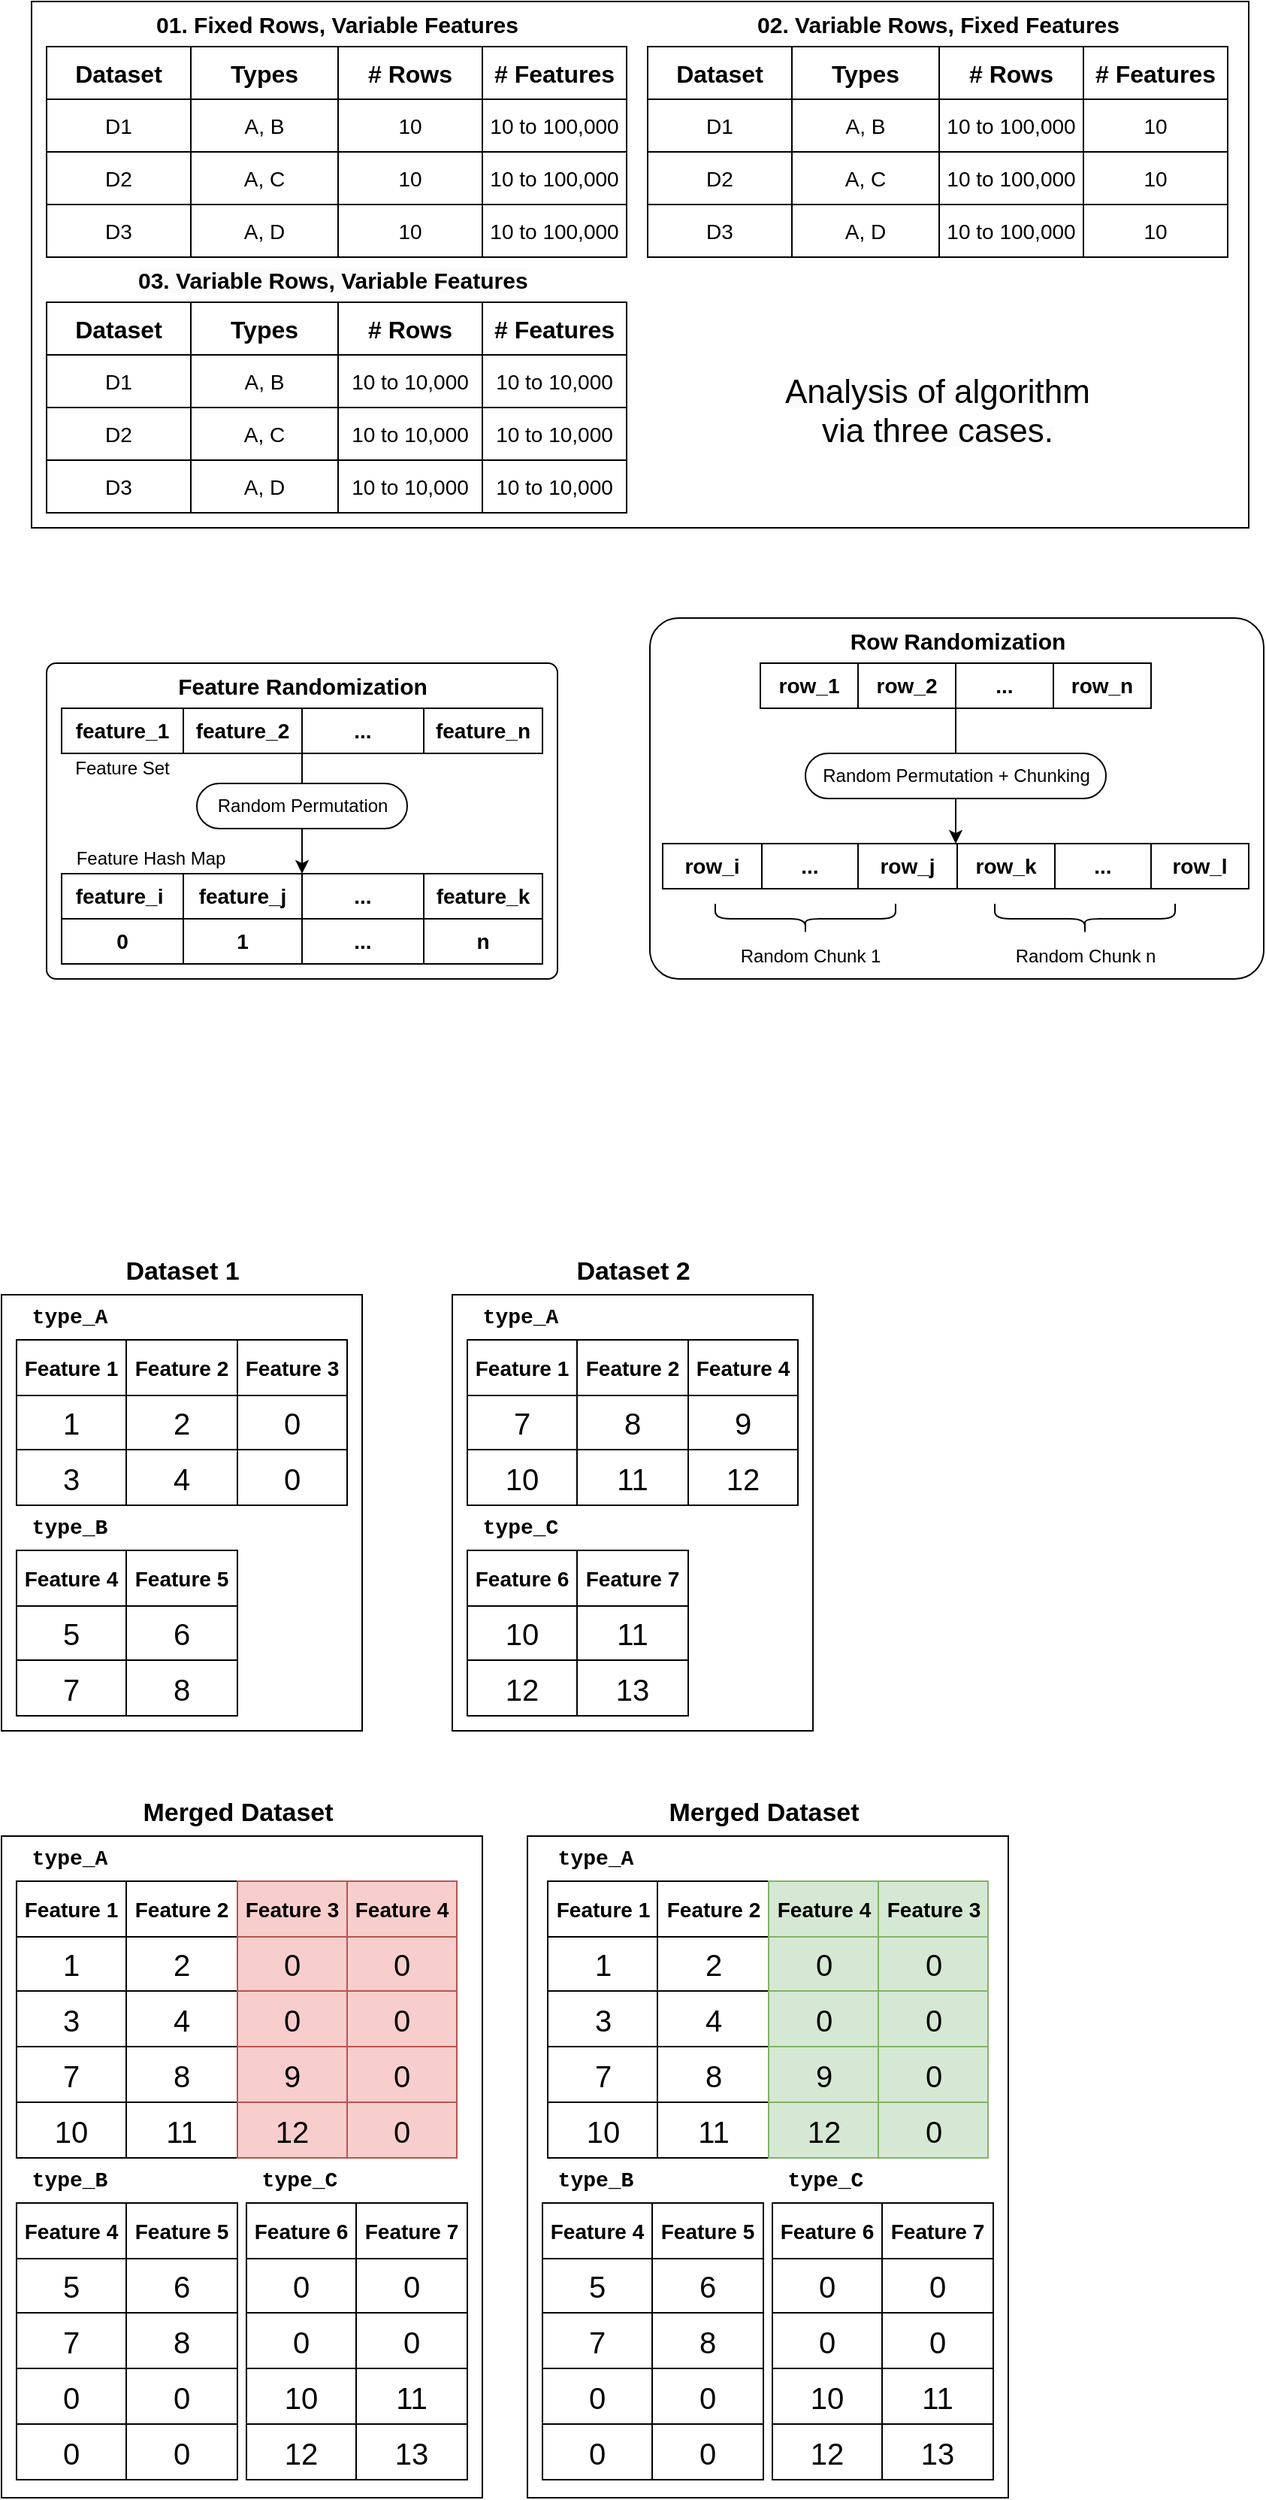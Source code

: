 <mxfile version="12.2.4" pages="1"><diagram name="Page-1" id="p_dJ9Hpelt6yhqC_j8Kf"><mxGraphModel dx="1283" dy="2346" grid="1" gridSize="10" guides="1" tooltips="1" connect="1" arrows="1" fold="1" page="1" pageScale="1" pageWidth="1169" pageHeight="827" math="0" shadow="0"><root><mxCell id="0"/><mxCell id="1" parent="0"/><mxCell id="ryoyCFRm9n9aQQ9X8Vyh-414" value="" style="whiteSpace=wrap;html=1;fillColor=none;" parent="1" vertex="1"><mxGeometry x="90" y="-840" width="810" height="350" as="geometry"/></mxCell><mxCell id="ryoyCFRm9n9aQQ9X8Vyh-344" value="" style="whiteSpace=wrap;html=1;fillColor=none;rounded=1;arcSize=8;" parent="1" vertex="1"><mxGeometry x="501.5" y="-430" width="408.5" height="240" as="geometry"/></mxCell><mxCell id="ryoyCFRm9n9aQQ9X8Vyh-296" value="" style="whiteSpace=wrap;html=1;fillColor=none;rounded=1;arcSize=3;" parent="1" vertex="1"><mxGeometry x="100" y="-400" width="340" height="210" as="geometry"/></mxCell><mxCell id="ryoyCFRm9n9aQQ9X8Vyh-200" value="" style="whiteSpace=wrap;html=1;fillColor=none;" parent="1" vertex="1"><mxGeometry x="70" y="380" width="320" height="440" as="geometry"/></mxCell><mxCell id="ryoyCFRm9n9aQQ9X8Vyh-263" value="" style="whiteSpace=wrap;html=1;fillColor=none;" parent="1" vertex="1"><mxGeometry x="420" y="380" width="320" height="440" as="geometry"/></mxCell><mxCell id="ryoyCFRm9n9aQQ9X8Vyh-71" value="" style="whiteSpace=wrap;html=1;strokeColor=default;fillColor=none;" parent="1" vertex="1"><mxGeometry x="70" y="20" width="240" height="290" as="geometry"/></mxCell><mxCell id="ryoyCFRm9n9aQQ9X8Vyh-73" value="" style="whiteSpace=wrap;html=1;strokeColor=default;fillColor=none;" parent="1" vertex="1"><mxGeometry x="370" y="20" width="240" height="290" as="geometry"/></mxCell><mxCell id="ryoyCFRm9n9aQQ9X8Vyh-1" value="" style="childLayout=tableLayout;recursiveResize=0;shadow=0;fillColor=none;" parent="1" vertex="1"><mxGeometry x="80" y="50" width="220" height="110" as="geometry"/></mxCell><mxCell id="ryoyCFRm9n9aQQ9X8Vyh-2" value="" style="shape=tableRow;horizontal=0;startSize=0;swimlaneHead=0;swimlaneBody=0;top=0;left=0;bottom=0;right=0;dropTarget=0;collapsible=0;recursiveResize=0;expand=0;fontStyle=0;fillColor=none;strokeColor=inherit;" parent="ryoyCFRm9n9aQQ9X8Vyh-1" vertex="1"><mxGeometry width="220" height="37" as="geometry"/></mxCell><mxCell id="ryoyCFRm9n9aQQ9X8Vyh-3" value="Feature 1" style="connectable=0;recursiveResize=0;strokeColor=inherit;fillColor=none;align=center;whiteSpace=wrap;html=1;fontStyle=1;fontSize=14;" parent="ryoyCFRm9n9aQQ9X8Vyh-2" vertex="1"><mxGeometry width="73" height="37" as="geometry"><mxRectangle width="73" height="37" as="alternateBounds"/></mxGeometry></mxCell><mxCell id="ryoyCFRm9n9aQQ9X8Vyh-4" value="Feature 2" style="connectable=0;recursiveResize=0;strokeColor=inherit;fillColor=none;align=center;whiteSpace=wrap;html=1;fontStyle=1;fontSize=14;" parent="ryoyCFRm9n9aQQ9X8Vyh-2" vertex="1"><mxGeometry x="73" width="74" height="37" as="geometry"><mxRectangle width="74" height="37" as="alternateBounds"/></mxGeometry></mxCell><mxCell id="ryoyCFRm9n9aQQ9X8Vyh-5" value="Feature 3" style="connectable=0;recursiveResize=0;strokeColor=inherit;fillColor=none;align=center;whiteSpace=wrap;html=1;fontStyle=1;fontSize=14;" parent="ryoyCFRm9n9aQQ9X8Vyh-2" vertex="1"><mxGeometry x="147" width="73" height="37" as="geometry"><mxRectangle width="73" height="37" as="alternateBounds"/></mxGeometry></mxCell><mxCell id="ryoyCFRm9n9aQQ9X8Vyh-6" style="shape=tableRow;horizontal=0;startSize=0;swimlaneHead=0;swimlaneBody=0;top=0;left=0;bottom=0;right=0;dropTarget=0;collapsible=0;recursiveResize=0;expand=0;fontStyle=0;fillColor=none;strokeColor=inherit;" parent="ryoyCFRm9n9aQQ9X8Vyh-1" vertex="1"><mxGeometry y="37" width="220" height="36" as="geometry"/></mxCell><mxCell id="ryoyCFRm9n9aQQ9X8Vyh-7" value="1" style="connectable=0;recursiveResize=0;strokeColor=inherit;fillColor=none;align=center;whiteSpace=wrap;html=1;fontSize=20;" parent="ryoyCFRm9n9aQQ9X8Vyh-6" vertex="1"><mxGeometry width="73" height="36" as="geometry"><mxRectangle width="73" height="36" as="alternateBounds"/></mxGeometry></mxCell><mxCell id="ryoyCFRm9n9aQQ9X8Vyh-8" value="2" style="connectable=0;recursiveResize=0;strokeColor=inherit;fillColor=none;align=center;whiteSpace=wrap;html=1;fontSize=20;" parent="ryoyCFRm9n9aQQ9X8Vyh-6" vertex="1"><mxGeometry x="73" width="74" height="36" as="geometry"><mxRectangle width="74" height="36" as="alternateBounds"/></mxGeometry></mxCell><mxCell id="ryoyCFRm9n9aQQ9X8Vyh-9" value="0" style="connectable=0;recursiveResize=0;strokeColor=inherit;fillColor=none;align=center;whiteSpace=wrap;html=1;fontSize=20;" parent="ryoyCFRm9n9aQQ9X8Vyh-6" vertex="1"><mxGeometry x="147" width="73" height="36" as="geometry"><mxRectangle width="73" height="36" as="alternateBounds"/></mxGeometry></mxCell><mxCell id="ryoyCFRm9n9aQQ9X8Vyh-10" style="shape=tableRow;horizontal=0;startSize=0;swimlaneHead=0;swimlaneBody=0;top=0;left=0;bottom=0;right=0;dropTarget=0;collapsible=0;recursiveResize=0;expand=0;fontStyle=0;fillColor=none;strokeColor=inherit;" parent="ryoyCFRm9n9aQQ9X8Vyh-1" vertex="1"><mxGeometry y="73" width="220" height="37" as="geometry"/></mxCell><mxCell id="ryoyCFRm9n9aQQ9X8Vyh-11" value="3" style="connectable=0;recursiveResize=0;strokeColor=inherit;fillColor=none;align=center;whiteSpace=wrap;html=1;fontSize=20;" parent="ryoyCFRm9n9aQQ9X8Vyh-10" vertex="1"><mxGeometry width="73" height="37" as="geometry"><mxRectangle width="73" height="37" as="alternateBounds"/></mxGeometry></mxCell><mxCell id="ryoyCFRm9n9aQQ9X8Vyh-12" value="4" style="connectable=0;recursiveResize=0;strokeColor=inherit;fillColor=none;align=center;whiteSpace=wrap;html=1;fontSize=20;" parent="ryoyCFRm9n9aQQ9X8Vyh-10" vertex="1"><mxGeometry x="73" width="74" height="37" as="geometry"><mxRectangle width="74" height="37" as="alternateBounds"/></mxGeometry></mxCell><mxCell id="ryoyCFRm9n9aQQ9X8Vyh-13" value="0" style="connectable=0;recursiveResize=0;strokeColor=inherit;fillColor=none;align=center;whiteSpace=wrap;html=1;fontSize=20;" parent="ryoyCFRm9n9aQQ9X8Vyh-10" vertex="1"><mxGeometry x="147" width="73" height="37" as="geometry"><mxRectangle width="73" height="37" as="alternateBounds"/></mxGeometry></mxCell><mxCell id="ryoyCFRm9n9aQQ9X8Vyh-31" value="" style="childLayout=tableLayout;recursiveResize=0;shadow=0;fillColor=none;" parent="1" vertex="1"><mxGeometry x="80" y="190" width="147" height="110" as="geometry"/></mxCell><mxCell id="ryoyCFRm9n9aQQ9X8Vyh-32" value="" style="shape=tableRow;horizontal=0;startSize=0;swimlaneHead=0;swimlaneBody=0;top=0;left=0;bottom=0;right=0;dropTarget=0;collapsible=0;recursiveResize=0;expand=0;fontStyle=0;fillColor=none;strokeColor=inherit;fontSize=14;" parent="ryoyCFRm9n9aQQ9X8Vyh-31" vertex="1"><mxGeometry width="147" height="37" as="geometry"/></mxCell><mxCell id="ryoyCFRm9n9aQQ9X8Vyh-33" value="Feature 4" style="connectable=0;recursiveResize=0;strokeColor=inherit;fillColor=none;align=center;whiteSpace=wrap;html=1;fontStyle=1;fontSize=14;" parent="ryoyCFRm9n9aQQ9X8Vyh-32" vertex="1"><mxGeometry width="73" height="37" as="geometry"><mxRectangle width="73" height="37" as="alternateBounds"/></mxGeometry></mxCell><mxCell id="ryoyCFRm9n9aQQ9X8Vyh-34" value="Feature 5" style="connectable=0;recursiveResize=0;strokeColor=inherit;fillColor=none;align=center;whiteSpace=wrap;html=1;fontStyle=1;fontSize=14;" parent="ryoyCFRm9n9aQQ9X8Vyh-32" vertex="1"><mxGeometry x="73" width="74" height="37" as="geometry"><mxRectangle width="74" height="37" as="alternateBounds"/></mxGeometry></mxCell><mxCell id="ryoyCFRm9n9aQQ9X8Vyh-36" style="shape=tableRow;horizontal=0;startSize=0;swimlaneHead=0;swimlaneBody=0;top=0;left=0;bottom=0;right=0;dropTarget=0;collapsible=0;recursiveResize=0;expand=0;fontStyle=0;fillColor=none;strokeColor=inherit;" parent="ryoyCFRm9n9aQQ9X8Vyh-31" vertex="1"><mxGeometry y="37" width="147" height="36" as="geometry"/></mxCell><mxCell id="ryoyCFRm9n9aQQ9X8Vyh-37" value="5" style="connectable=0;recursiveResize=0;strokeColor=inherit;fillColor=none;align=center;whiteSpace=wrap;html=1;fontSize=20;" parent="ryoyCFRm9n9aQQ9X8Vyh-36" vertex="1"><mxGeometry width="73" height="36" as="geometry"><mxRectangle width="73" height="36" as="alternateBounds"/></mxGeometry></mxCell><mxCell id="ryoyCFRm9n9aQQ9X8Vyh-38" value="6" style="connectable=0;recursiveResize=0;strokeColor=inherit;fillColor=none;align=center;whiteSpace=wrap;html=1;fontSize=20;" parent="ryoyCFRm9n9aQQ9X8Vyh-36" vertex="1"><mxGeometry x="73" width="74" height="36" as="geometry"><mxRectangle width="74" height="36" as="alternateBounds"/></mxGeometry></mxCell><mxCell id="ryoyCFRm9n9aQQ9X8Vyh-40" style="shape=tableRow;horizontal=0;startSize=0;swimlaneHead=0;swimlaneBody=0;top=0;left=0;bottom=0;right=0;dropTarget=0;collapsible=0;recursiveResize=0;expand=0;fontStyle=0;fillColor=none;strokeColor=inherit;" parent="ryoyCFRm9n9aQQ9X8Vyh-31" vertex="1"><mxGeometry y="73" width="147" height="37" as="geometry"/></mxCell><mxCell id="ryoyCFRm9n9aQQ9X8Vyh-41" value="7" style="connectable=0;recursiveResize=0;strokeColor=inherit;fillColor=none;align=center;whiteSpace=wrap;html=1;fontSize=20;" parent="ryoyCFRm9n9aQQ9X8Vyh-40" vertex="1"><mxGeometry width="73" height="37" as="geometry"><mxRectangle width="73" height="37" as="alternateBounds"/></mxGeometry></mxCell><mxCell id="ryoyCFRm9n9aQQ9X8Vyh-42" value="8" style="connectable=0;recursiveResize=0;strokeColor=inherit;fillColor=none;align=center;whiteSpace=wrap;html=1;fontSize=20;" parent="ryoyCFRm9n9aQQ9X8Vyh-40" vertex="1"><mxGeometry x="73" width="74" height="37" as="geometry"><mxRectangle width="74" height="37" as="alternateBounds"/></mxGeometry></mxCell><mxCell id="ryoyCFRm9n9aQQ9X8Vyh-44" value="&lt;font style=&quot;font-size: 14px;&quot; face=&quot;Courier New&quot;&gt;type_A&lt;/font&gt;" style="text;html=1;align=center;verticalAlign=middle;resizable=0;points=[];autosize=1;strokeColor=none;fillColor=none;fontStyle=1" parent="1" vertex="1"><mxGeometry x="80" y="20" width="70" height="30" as="geometry"/></mxCell><mxCell id="ryoyCFRm9n9aQQ9X8Vyh-45" value="&lt;font style=&quot;font-size: 14px;&quot; face=&quot;Courier New&quot;&gt;type_B&lt;/font&gt;" style="text;html=1;align=center;verticalAlign=middle;resizable=0;points=[];autosize=1;strokeColor=none;fillColor=none;fontStyle=1" parent="1" vertex="1"><mxGeometry x="80" y="160" width="70" height="30" as="geometry"/></mxCell><mxCell id="ryoyCFRm9n9aQQ9X8Vyh-46" value="" style="childLayout=tableLayout;recursiveResize=0;shadow=0;fillColor=none;" parent="1" vertex="1"><mxGeometry x="380" y="50" width="220" height="110" as="geometry"/></mxCell><mxCell id="ryoyCFRm9n9aQQ9X8Vyh-47" value="" style="shape=tableRow;horizontal=0;startSize=0;swimlaneHead=0;swimlaneBody=0;top=0;left=0;bottom=0;right=0;dropTarget=0;collapsible=0;recursiveResize=0;expand=0;fontStyle=0;fillColor=none;strokeColor=inherit;" parent="ryoyCFRm9n9aQQ9X8Vyh-46" vertex="1"><mxGeometry width="220" height="37" as="geometry"/></mxCell><mxCell id="ryoyCFRm9n9aQQ9X8Vyh-48" value="Feature 1" style="connectable=0;recursiveResize=0;strokeColor=inherit;fillColor=none;align=center;whiteSpace=wrap;html=1;fontStyle=1;fontSize=14;" parent="ryoyCFRm9n9aQQ9X8Vyh-47" vertex="1"><mxGeometry width="73" height="37" as="geometry"><mxRectangle width="73" height="37" as="alternateBounds"/></mxGeometry></mxCell><mxCell id="ryoyCFRm9n9aQQ9X8Vyh-49" value="Feature 2" style="connectable=0;recursiveResize=0;strokeColor=inherit;fillColor=none;align=center;whiteSpace=wrap;html=1;fontStyle=1;fontSize=14;" parent="ryoyCFRm9n9aQQ9X8Vyh-47" vertex="1"><mxGeometry x="73" width="74" height="37" as="geometry"><mxRectangle width="74" height="37" as="alternateBounds"/></mxGeometry></mxCell><mxCell id="ryoyCFRm9n9aQQ9X8Vyh-50" value="Feature 4" style="connectable=0;recursiveResize=0;strokeColor=inherit;fillColor=none;align=center;whiteSpace=wrap;html=1;fontStyle=1;fontSize=14;" parent="ryoyCFRm9n9aQQ9X8Vyh-47" vertex="1"><mxGeometry x="147" width="73" height="37" as="geometry"><mxRectangle width="73" height="37" as="alternateBounds"/></mxGeometry></mxCell><mxCell id="ryoyCFRm9n9aQQ9X8Vyh-51" style="shape=tableRow;horizontal=0;startSize=0;swimlaneHead=0;swimlaneBody=0;top=0;left=0;bottom=0;right=0;dropTarget=0;collapsible=0;recursiveResize=0;expand=0;fontStyle=0;fillColor=none;strokeColor=inherit;" parent="ryoyCFRm9n9aQQ9X8Vyh-46" vertex="1"><mxGeometry y="37" width="220" height="36" as="geometry"/></mxCell><mxCell id="ryoyCFRm9n9aQQ9X8Vyh-52" value="7" style="connectable=0;recursiveResize=0;strokeColor=inherit;fillColor=none;align=center;whiteSpace=wrap;html=1;fontSize=20;" parent="ryoyCFRm9n9aQQ9X8Vyh-51" vertex="1"><mxGeometry width="73" height="36" as="geometry"><mxRectangle width="73" height="36" as="alternateBounds"/></mxGeometry></mxCell><mxCell id="ryoyCFRm9n9aQQ9X8Vyh-53" value="8" style="connectable=0;recursiveResize=0;strokeColor=inherit;fillColor=none;align=center;whiteSpace=wrap;html=1;fontSize=20;" parent="ryoyCFRm9n9aQQ9X8Vyh-51" vertex="1"><mxGeometry x="73" width="74" height="36" as="geometry"><mxRectangle width="74" height="36" as="alternateBounds"/></mxGeometry></mxCell><mxCell id="ryoyCFRm9n9aQQ9X8Vyh-54" value="9" style="connectable=0;recursiveResize=0;strokeColor=inherit;fillColor=none;align=center;whiteSpace=wrap;html=1;fontSize=20;" parent="ryoyCFRm9n9aQQ9X8Vyh-51" vertex="1"><mxGeometry x="147" width="73" height="36" as="geometry"><mxRectangle width="73" height="36" as="alternateBounds"/></mxGeometry></mxCell><mxCell id="ryoyCFRm9n9aQQ9X8Vyh-55" style="shape=tableRow;horizontal=0;startSize=0;swimlaneHead=0;swimlaneBody=0;top=0;left=0;bottom=0;right=0;dropTarget=0;collapsible=0;recursiveResize=0;expand=0;fontStyle=0;fillColor=none;strokeColor=inherit;" parent="ryoyCFRm9n9aQQ9X8Vyh-46" vertex="1"><mxGeometry y="73" width="220" height="37" as="geometry"/></mxCell><mxCell id="ryoyCFRm9n9aQQ9X8Vyh-56" value="10" style="connectable=0;recursiveResize=0;strokeColor=inherit;fillColor=none;align=center;whiteSpace=wrap;html=1;fontSize=20;" parent="ryoyCFRm9n9aQQ9X8Vyh-55" vertex="1"><mxGeometry width="73" height="37" as="geometry"><mxRectangle width="73" height="37" as="alternateBounds"/></mxGeometry></mxCell><mxCell id="ryoyCFRm9n9aQQ9X8Vyh-57" value="11" style="connectable=0;recursiveResize=0;strokeColor=inherit;fillColor=none;align=center;whiteSpace=wrap;html=1;fontSize=20;" parent="ryoyCFRm9n9aQQ9X8Vyh-55" vertex="1"><mxGeometry x="73" width="74" height="37" as="geometry"><mxRectangle width="74" height="37" as="alternateBounds"/></mxGeometry></mxCell><mxCell id="ryoyCFRm9n9aQQ9X8Vyh-58" value="12" style="connectable=0;recursiveResize=0;strokeColor=inherit;fillColor=none;align=center;whiteSpace=wrap;html=1;fontSize=20;" parent="ryoyCFRm9n9aQQ9X8Vyh-55" vertex="1"><mxGeometry x="147" width="73" height="37" as="geometry"><mxRectangle width="73" height="37" as="alternateBounds"/></mxGeometry></mxCell><mxCell id="ryoyCFRm9n9aQQ9X8Vyh-59" value="" style="childLayout=tableLayout;recursiveResize=0;shadow=0;fillColor=none;" parent="1" vertex="1"><mxGeometry x="380" y="190" width="147" height="110" as="geometry"/></mxCell><mxCell id="ryoyCFRm9n9aQQ9X8Vyh-60" value="" style="shape=tableRow;horizontal=0;startSize=0;swimlaneHead=0;swimlaneBody=0;top=0;left=0;bottom=0;right=0;dropTarget=0;collapsible=0;recursiveResize=0;expand=0;fontStyle=0;fillColor=none;strokeColor=inherit;" parent="ryoyCFRm9n9aQQ9X8Vyh-59" vertex="1"><mxGeometry width="147" height="37" as="geometry"/></mxCell><mxCell id="ryoyCFRm9n9aQQ9X8Vyh-61" value="Feature 6" style="connectable=0;recursiveResize=0;strokeColor=inherit;fillColor=none;align=center;whiteSpace=wrap;html=1;fontStyle=1;fontSize=14;" parent="ryoyCFRm9n9aQQ9X8Vyh-60" vertex="1"><mxGeometry width="73" height="37" as="geometry"><mxRectangle width="73" height="37" as="alternateBounds"/></mxGeometry></mxCell><mxCell id="ryoyCFRm9n9aQQ9X8Vyh-62" value="Feature 7" style="connectable=0;recursiveResize=0;strokeColor=inherit;fillColor=none;align=center;whiteSpace=wrap;html=1;fontStyle=1;fontSize=14;" parent="ryoyCFRm9n9aQQ9X8Vyh-60" vertex="1"><mxGeometry x="73" width="74" height="37" as="geometry"><mxRectangle width="74" height="37" as="alternateBounds"/></mxGeometry></mxCell><mxCell id="ryoyCFRm9n9aQQ9X8Vyh-63" style="shape=tableRow;horizontal=0;startSize=0;swimlaneHead=0;swimlaneBody=0;top=0;left=0;bottom=0;right=0;dropTarget=0;collapsible=0;recursiveResize=0;expand=0;fontStyle=0;fillColor=none;strokeColor=inherit;fontSize=20;" parent="ryoyCFRm9n9aQQ9X8Vyh-59" vertex="1"><mxGeometry y="37" width="147" height="36" as="geometry"/></mxCell><mxCell id="ryoyCFRm9n9aQQ9X8Vyh-64" value="10" style="connectable=0;recursiveResize=0;strokeColor=inherit;fillColor=none;align=center;whiteSpace=wrap;html=1;fontSize=20;" parent="ryoyCFRm9n9aQQ9X8Vyh-63" vertex="1"><mxGeometry width="73" height="36" as="geometry"><mxRectangle width="73" height="36" as="alternateBounds"/></mxGeometry></mxCell><mxCell id="ryoyCFRm9n9aQQ9X8Vyh-65" value="11" style="connectable=0;recursiveResize=0;strokeColor=inherit;fillColor=none;align=center;whiteSpace=wrap;html=1;fontSize=20;" parent="ryoyCFRm9n9aQQ9X8Vyh-63" vertex="1"><mxGeometry x="73" width="74" height="36" as="geometry"><mxRectangle width="74" height="36" as="alternateBounds"/></mxGeometry></mxCell><mxCell id="ryoyCFRm9n9aQQ9X8Vyh-66" style="shape=tableRow;horizontal=0;startSize=0;swimlaneHead=0;swimlaneBody=0;top=0;left=0;bottom=0;right=0;dropTarget=0;collapsible=0;recursiveResize=0;expand=0;fontStyle=0;fillColor=none;strokeColor=inherit;" parent="ryoyCFRm9n9aQQ9X8Vyh-59" vertex="1"><mxGeometry y="73" width="147" height="37" as="geometry"/></mxCell><mxCell id="ryoyCFRm9n9aQQ9X8Vyh-67" value="12" style="connectable=0;recursiveResize=0;strokeColor=inherit;fillColor=none;align=center;whiteSpace=wrap;html=1;fontSize=20;" parent="ryoyCFRm9n9aQQ9X8Vyh-66" vertex="1"><mxGeometry width="73" height="37" as="geometry"><mxRectangle width="73" height="37" as="alternateBounds"/></mxGeometry></mxCell><mxCell id="ryoyCFRm9n9aQQ9X8Vyh-68" value="13" style="connectable=0;recursiveResize=0;strokeColor=inherit;fillColor=none;align=center;whiteSpace=wrap;html=1;fontSize=20;" parent="ryoyCFRm9n9aQQ9X8Vyh-66" vertex="1"><mxGeometry x="73" width="74" height="37" as="geometry"><mxRectangle width="74" height="37" as="alternateBounds"/></mxGeometry></mxCell><mxCell id="ryoyCFRm9n9aQQ9X8Vyh-69" value="&lt;font style=&quot;font-size: 14px;&quot; face=&quot;Courier New&quot;&gt;type_A&lt;/font&gt;" style="text;html=1;align=center;verticalAlign=middle;resizable=0;points=[];autosize=1;strokeColor=none;fillColor=none;fontStyle=1" parent="1" vertex="1"><mxGeometry x="380" y="20" width="70" height="30" as="geometry"/></mxCell><mxCell id="ryoyCFRm9n9aQQ9X8Vyh-70" value="&lt;font style=&quot;font-size: 14px;&quot; face=&quot;Courier New&quot;&gt;type_C&lt;/font&gt;" style="text;html=1;align=center;verticalAlign=middle;resizable=0;points=[];autosize=1;strokeColor=none;fillColor=none;fontStyle=1" parent="1" vertex="1"><mxGeometry x="380" y="160" width="70" height="30" as="geometry"/></mxCell><mxCell id="ryoyCFRm9n9aQQ9X8Vyh-72" value="&lt;b style=&quot;font-size: 17px;&quot;&gt;&lt;font style=&quot;font-size: 17px;&quot;&gt;Dataset 1&lt;/font&gt;&lt;/b&gt;" style="text;html=1;align=center;verticalAlign=middle;resizable=0;points=[];autosize=1;strokeColor=none;fillColor=none;fontSize=17;" parent="1" vertex="1"><mxGeometry x="140" y="-10" width="100" height="30" as="geometry"/></mxCell><mxCell id="ryoyCFRm9n9aQQ9X8Vyh-74" value="&lt;b style=&quot;font-size: 17px;&quot;&gt;&lt;font style=&quot;font-size: 17px;&quot;&gt;Dataset 2&lt;/font&gt;&lt;/b&gt;" style="text;html=1;align=center;verticalAlign=middle;resizable=0;points=[];autosize=1;strokeColor=none;fillColor=none;fontSize=17;" parent="1" vertex="1"><mxGeometry x="440" y="-10" width="100" height="30" as="geometry"/></mxCell><mxCell id="ryoyCFRm9n9aQQ9X8Vyh-76" value="" style="childLayout=tableLayout;recursiveResize=0;shadow=0;fillColor=none;" parent="1" vertex="1"><mxGeometry x="80" y="410" width="293" height="184" as="geometry"/></mxCell><mxCell id="ryoyCFRm9n9aQQ9X8Vyh-77" value="" style="shape=tableRow;horizontal=0;startSize=0;swimlaneHead=0;swimlaneBody=0;top=0;left=0;bottom=0;right=0;dropTarget=0;collapsible=0;recursiveResize=0;expand=0;fontStyle=0;fillColor=none;strokeColor=inherit;" parent="ryoyCFRm9n9aQQ9X8Vyh-76" vertex="1"><mxGeometry width="293" height="37" as="geometry"/></mxCell><mxCell id="ryoyCFRm9n9aQQ9X8Vyh-78" value="Feature 1" style="connectable=0;recursiveResize=0;strokeColor=inherit;fillColor=none;align=center;whiteSpace=wrap;html=1;fontStyle=1;fontSize=14;" parent="ryoyCFRm9n9aQQ9X8Vyh-77" vertex="1"><mxGeometry width="73" height="37" as="geometry"><mxRectangle width="73" height="37" as="alternateBounds"/></mxGeometry></mxCell><mxCell id="ryoyCFRm9n9aQQ9X8Vyh-79" value="Feature 2" style="connectable=0;recursiveResize=0;strokeColor=inherit;fillColor=none;align=center;whiteSpace=wrap;html=1;fontStyle=1;fontSize=14;" parent="ryoyCFRm9n9aQQ9X8Vyh-77" vertex="1"><mxGeometry x="73" width="74" height="37" as="geometry"><mxRectangle width="74" height="37" as="alternateBounds"/></mxGeometry></mxCell><mxCell id="ryoyCFRm9n9aQQ9X8Vyh-80" value="Feature 3" style="connectable=0;recursiveResize=0;strokeColor=#b85450;fillColor=#f8cecc;align=center;whiteSpace=wrap;html=1;fontStyle=1;fontSize=14;" parent="ryoyCFRm9n9aQQ9X8Vyh-77" vertex="1"><mxGeometry x="147" width="73" height="37" as="geometry"><mxRectangle width="73" height="37" as="alternateBounds"/></mxGeometry></mxCell><mxCell id="ryoyCFRm9n9aQQ9X8Vyh-89" value="Feature 4" style="connectable=0;recursiveResize=0;strokeColor=#b85450;fillColor=#f8cecc;align=center;whiteSpace=wrap;html=1;fontStyle=1;fontSize=14;" parent="ryoyCFRm9n9aQQ9X8Vyh-77" vertex="1"><mxGeometry x="220" width="73" height="37" as="geometry"><mxRectangle width="73" height="37" as="alternateBounds"/></mxGeometry></mxCell><mxCell id="ryoyCFRm9n9aQQ9X8Vyh-81" style="shape=tableRow;horizontal=0;startSize=0;swimlaneHead=0;swimlaneBody=0;top=0;left=0;bottom=0;right=0;dropTarget=0;collapsible=0;recursiveResize=0;expand=0;fontStyle=0;fillColor=none;strokeColor=inherit;" parent="ryoyCFRm9n9aQQ9X8Vyh-76" vertex="1"><mxGeometry y="37" width="293" height="36" as="geometry"/></mxCell><mxCell id="ryoyCFRm9n9aQQ9X8Vyh-82" value="1" style="connectable=0;recursiveResize=0;strokeColor=inherit;fillColor=none;align=center;whiteSpace=wrap;html=1;fontSize=20;" parent="ryoyCFRm9n9aQQ9X8Vyh-81" vertex="1"><mxGeometry width="73" height="36" as="geometry"><mxRectangle width="73" height="36" as="alternateBounds"/></mxGeometry></mxCell><mxCell id="ryoyCFRm9n9aQQ9X8Vyh-83" value="2" style="connectable=0;recursiveResize=0;strokeColor=inherit;fillColor=none;align=center;whiteSpace=wrap;html=1;fontSize=20;" parent="ryoyCFRm9n9aQQ9X8Vyh-81" vertex="1"><mxGeometry x="73" width="74" height="36" as="geometry"><mxRectangle width="74" height="36" as="alternateBounds"/></mxGeometry></mxCell><mxCell id="ryoyCFRm9n9aQQ9X8Vyh-84" value="0" style="connectable=0;recursiveResize=0;strokeColor=#b85450;fillColor=#f8cecc;align=center;whiteSpace=wrap;html=1;fontSize=20;" parent="ryoyCFRm9n9aQQ9X8Vyh-81" vertex="1"><mxGeometry x="147" width="73" height="36" as="geometry"><mxRectangle width="73" height="36" as="alternateBounds"/></mxGeometry></mxCell><mxCell id="ryoyCFRm9n9aQQ9X8Vyh-90" value="0" style="connectable=0;recursiveResize=0;strokeColor=#b85450;fillColor=#f8cecc;align=center;whiteSpace=wrap;html=1;fontSize=20;" parent="ryoyCFRm9n9aQQ9X8Vyh-81" vertex="1"><mxGeometry x="220" width="73" height="36" as="geometry"><mxRectangle width="73" height="36" as="alternateBounds"/></mxGeometry></mxCell><mxCell id="ryoyCFRm9n9aQQ9X8Vyh-92" style="shape=tableRow;horizontal=0;startSize=0;swimlaneHead=0;swimlaneBody=0;top=0;left=0;bottom=0;right=0;dropTarget=0;collapsible=0;recursiveResize=0;expand=0;fontStyle=0;fillColor=none;strokeColor=inherit;" parent="ryoyCFRm9n9aQQ9X8Vyh-76" vertex="1"><mxGeometry y="73" width="293" height="37" as="geometry"/></mxCell><mxCell id="ryoyCFRm9n9aQQ9X8Vyh-93" value="3" style="connectable=0;recursiveResize=0;strokeColor=inherit;fillColor=none;align=center;whiteSpace=wrap;html=1;fontSize=20;" parent="ryoyCFRm9n9aQQ9X8Vyh-92" vertex="1"><mxGeometry width="73" height="37" as="geometry"><mxRectangle width="73" height="37" as="alternateBounds"/></mxGeometry></mxCell><mxCell id="ryoyCFRm9n9aQQ9X8Vyh-94" value="4" style="connectable=0;recursiveResize=0;strokeColor=inherit;fillColor=none;align=center;whiteSpace=wrap;html=1;fontSize=20;" parent="ryoyCFRm9n9aQQ9X8Vyh-92" vertex="1"><mxGeometry x="73" width="74" height="37" as="geometry"><mxRectangle width="74" height="37" as="alternateBounds"/></mxGeometry></mxCell><mxCell id="ryoyCFRm9n9aQQ9X8Vyh-95" value="0" style="connectable=0;recursiveResize=0;strokeColor=#b85450;fillColor=#f8cecc;align=center;whiteSpace=wrap;html=1;fontSize=20;" parent="ryoyCFRm9n9aQQ9X8Vyh-92" vertex="1"><mxGeometry x="147" width="73" height="37" as="geometry"><mxRectangle width="73" height="37" as="alternateBounds"/></mxGeometry></mxCell><mxCell id="ryoyCFRm9n9aQQ9X8Vyh-96" value="0" style="connectable=0;recursiveResize=0;strokeColor=#b85450;fillColor=#f8cecc;align=center;whiteSpace=wrap;html=1;fontSize=20;" parent="ryoyCFRm9n9aQQ9X8Vyh-92" vertex="1"><mxGeometry x="220" width="73" height="37" as="geometry"><mxRectangle width="73" height="37" as="alternateBounds"/></mxGeometry></mxCell><mxCell id="ryoyCFRm9n9aQQ9X8Vyh-97" style="shape=tableRow;horizontal=0;startSize=0;swimlaneHead=0;swimlaneBody=0;top=0;left=0;bottom=0;right=0;dropTarget=0;collapsible=0;recursiveResize=0;expand=0;fontStyle=0;fillColor=none;strokeColor=inherit;" parent="ryoyCFRm9n9aQQ9X8Vyh-76" vertex="1"><mxGeometry y="110" width="293" height="37" as="geometry"/></mxCell><mxCell id="ryoyCFRm9n9aQQ9X8Vyh-98" value="7" style="connectable=0;recursiveResize=0;strokeColor=inherit;fillColor=none;align=center;whiteSpace=wrap;html=1;fontSize=20;" parent="ryoyCFRm9n9aQQ9X8Vyh-97" vertex="1"><mxGeometry width="73" height="37" as="geometry"><mxRectangle width="73" height="37" as="alternateBounds"/></mxGeometry></mxCell><mxCell id="ryoyCFRm9n9aQQ9X8Vyh-99" value="8" style="connectable=0;recursiveResize=0;strokeColor=inherit;fillColor=none;align=center;whiteSpace=wrap;html=1;fontSize=20;" parent="ryoyCFRm9n9aQQ9X8Vyh-97" vertex="1"><mxGeometry x="73" width="74" height="37" as="geometry"><mxRectangle width="74" height="37" as="alternateBounds"/></mxGeometry></mxCell><mxCell id="ryoyCFRm9n9aQQ9X8Vyh-100" value="9" style="connectable=0;recursiveResize=0;strokeColor=#b85450;fillColor=#f8cecc;align=center;whiteSpace=wrap;html=1;fontSize=20;" parent="ryoyCFRm9n9aQQ9X8Vyh-97" vertex="1"><mxGeometry x="147" width="73" height="37" as="geometry"><mxRectangle width="73" height="37" as="alternateBounds"/></mxGeometry></mxCell><mxCell id="ryoyCFRm9n9aQQ9X8Vyh-101" value="0" style="connectable=0;recursiveResize=0;strokeColor=#b85450;fillColor=#f8cecc;align=center;whiteSpace=wrap;html=1;fontSize=20;" parent="ryoyCFRm9n9aQQ9X8Vyh-97" vertex="1"><mxGeometry x="220" width="73" height="37" as="geometry"><mxRectangle width="73" height="37" as="alternateBounds"/></mxGeometry></mxCell><mxCell id="ryoyCFRm9n9aQQ9X8Vyh-85" style="shape=tableRow;horizontal=0;startSize=0;swimlaneHead=0;swimlaneBody=0;top=0;left=0;bottom=0;right=0;dropTarget=0;collapsible=0;recursiveResize=0;expand=0;fontStyle=0;fillColor=none;strokeColor=inherit;" parent="ryoyCFRm9n9aQQ9X8Vyh-76" vertex="1"><mxGeometry y="147" width="293" height="37" as="geometry"/></mxCell><mxCell id="ryoyCFRm9n9aQQ9X8Vyh-86" value="10" style="connectable=0;recursiveResize=0;strokeColor=inherit;fillColor=none;align=center;whiteSpace=wrap;html=1;fontSize=20;" parent="ryoyCFRm9n9aQQ9X8Vyh-85" vertex="1"><mxGeometry width="73" height="37" as="geometry"><mxRectangle width="73" height="37" as="alternateBounds"/></mxGeometry></mxCell><mxCell id="ryoyCFRm9n9aQQ9X8Vyh-87" value="11" style="connectable=0;recursiveResize=0;strokeColor=inherit;fillColor=none;align=center;whiteSpace=wrap;html=1;fontSize=20;" parent="ryoyCFRm9n9aQQ9X8Vyh-85" vertex="1"><mxGeometry x="73" width="74" height="37" as="geometry"><mxRectangle width="74" height="37" as="alternateBounds"/></mxGeometry></mxCell><mxCell id="ryoyCFRm9n9aQQ9X8Vyh-88" value="12" style="connectable=0;recursiveResize=0;strokeColor=#b85450;fillColor=#f8cecc;align=center;whiteSpace=wrap;html=1;fontSize=20;" parent="ryoyCFRm9n9aQQ9X8Vyh-85" vertex="1"><mxGeometry x="147" width="73" height="37" as="geometry"><mxRectangle width="73" height="37" as="alternateBounds"/></mxGeometry></mxCell><mxCell id="ryoyCFRm9n9aQQ9X8Vyh-91" value="0" style="connectable=0;recursiveResize=0;strokeColor=#b85450;fillColor=#f8cecc;align=center;whiteSpace=wrap;html=1;fontSize=20;" parent="ryoyCFRm9n9aQQ9X8Vyh-85" vertex="1"><mxGeometry x="220" width="73" height="37" as="geometry"><mxRectangle width="73" height="37" as="alternateBounds"/></mxGeometry></mxCell><mxCell id="ryoyCFRm9n9aQQ9X8Vyh-102" value="" style="childLayout=tableLayout;recursiveResize=0;shadow=0;fillColor=none;" parent="1" vertex="1"><mxGeometry x="433.5" y="410" width="293" height="184" as="geometry"/></mxCell><mxCell id="ryoyCFRm9n9aQQ9X8Vyh-103" value="" style="shape=tableRow;horizontal=0;startSize=0;swimlaneHead=0;swimlaneBody=0;top=0;left=0;bottom=0;right=0;dropTarget=0;collapsible=0;recursiveResize=0;expand=0;fontStyle=0;fillColor=none;strokeColor=inherit;" parent="ryoyCFRm9n9aQQ9X8Vyh-102" vertex="1"><mxGeometry width="293" height="37" as="geometry"/></mxCell><mxCell id="ryoyCFRm9n9aQQ9X8Vyh-104" value="Feature 1" style="connectable=0;recursiveResize=0;strokeColor=inherit;fillColor=none;align=center;whiteSpace=wrap;html=1;fontStyle=1;fontSize=14;" parent="ryoyCFRm9n9aQQ9X8Vyh-103" vertex="1"><mxGeometry width="73" height="37" as="geometry"><mxRectangle width="73" height="37" as="alternateBounds"/></mxGeometry></mxCell><mxCell id="ryoyCFRm9n9aQQ9X8Vyh-105" value="Feature 2" style="connectable=0;recursiveResize=0;strokeColor=inherit;fillColor=none;align=center;whiteSpace=wrap;html=1;fontStyle=1;fontSize=14;" parent="ryoyCFRm9n9aQQ9X8Vyh-103" vertex="1"><mxGeometry x="73" width="74" height="37" as="geometry"><mxRectangle width="74" height="37" as="alternateBounds"/></mxGeometry></mxCell><mxCell id="ryoyCFRm9n9aQQ9X8Vyh-106" value="Feature 4" style="connectable=0;recursiveResize=0;strokeColor=#82b366;fillColor=#d5e8d4;align=center;whiteSpace=wrap;html=1;fontStyle=1;fontSize=14;" parent="ryoyCFRm9n9aQQ9X8Vyh-103" vertex="1"><mxGeometry x="147" width="73" height="37" as="geometry"><mxRectangle width="73" height="37" as="alternateBounds"/></mxGeometry></mxCell><mxCell id="ryoyCFRm9n9aQQ9X8Vyh-107" value="Feature 3" style="connectable=0;recursiveResize=0;strokeColor=#82b366;fillColor=#d5e8d4;align=center;whiteSpace=wrap;html=1;fontStyle=1;fontSize=14;" parent="ryoyCFRm9n9aQQ9X8Vyh-103" vertex="1"><mxGeometry x="220" width="73" height="37" as="geometry"><mxRectangle width="73" height="37" as="alternateBounds"/></mxGeometry></mxCell><mxCell id="ryoyCFRm9n9aQQ9X8Vyh-108" style="shape=tableRow;horizontal=0;startSize=0;swimlaneHead=0;swimlaneBody=0;top=0;left=0;bottom=0;right=0;dropTarget=0;collapsible=0;recursiveResize=0;expand=0;fontStyle=0;fillColor=none;strokeColor=inherit;" parent="ryoyCFRm9n9aQQ9X8Vyh-102" vertex="1"><mxGeometry y="37" width="293" height="36" as="geometry"/></mxCell><mxCell id="ryoyCFRm9n9aQQ9X8Vyh-109" value="1" style="connectable=0;recursiveResize=0;strokeColor=inherit;fillColor=none;align=center;whiteSpace=wrap;html=1;fontSize=20;" parent="ryoyCFRm9n9aQQ9X8Vyh-108" vertex="1"><mxGeometry width="73" height="36" as="geometry"><mxRectangle width="73" height="36" as="alternateBounds"/></mxGeometry></mxCell><mxCell id="ryoyCFRm9n9aQQ9X8Vyh-110" value="2" style="connectable=0;recursiveResize=0;strokeColor=inherit;fillColor=none;align=center;whiteSpace=wrap;html=1;fontSize=20;" parent="ryoyCFRm9n9aQQ9X8Vyh-108" vertex="1"><mxGeometry x="73" width="74" height="36" as="geometry"><mxRectangle width="74" height="36" as="alternateBounds"/></mxGeometry></mxCell><mxCell id="ryoyCFRm9n9aQQ9X8Vyh-111" value="0" style="connectable=0;recursiveResize=0;strokeColor=#82b366;fillColor=#d5e8d4;align=center;whiteSpace=wrap;html=1;fontSize=20;" parent="ryoyCFRm9n9aQQ9X8Vyh-108" vertex="1"><mxGeometry x="147" width="73" height="36" as="geometry"><mxRectangle width="73" height="36" as="alternateBounds"/></mxGeometry></mxCell><mxCell id="ryoyCFRm9n9aQQ9X8Vyh-112" value="0" style="connectable=0;recursiveResize=0;strokeColor=#82b366;fillColor=#d5e8d4;align=center;whiteSpace=wrap;html=1;fontSize=20;" parent="ryoyCFRm9n9aQQ9X8Vyh-108" vertex="1"><mxGeometry x="220" width="73" height="36" as="geometry"><mxRectangle width="73" height="36" as="alternateBounds"/></mxGeometry></mxCell><mxCell id="ryoyCFRm9n9aQQ9X8Vyh-113" style="shape=tableRow;horizontal=0;startSize=0;swimlaneHead=0;swimlaneBody=0;top=0;left=0;bottom=0;right=0;dropTarget=0;collapsible=0;recursiveResize=0;expand=0;fontStyle=0;fillColor=none;strokeColor=inherit;" parent="ryoyCFRm9n9aQQ9X8Vyh-102" vertex="1"><mxGeometry y="73" width="293" height="37" as="geometry"/></mxCell><mxCell id="ryoyCFRm9n9aQQ9X8Vyh-114" value="3" style="connectable=0;recursiveResize=0;strokeColor=inherit;fillColor=none;align=center;whiteSpace=wrap;html=1;fontSize=20;" parent="ryoyCFRm9n9aQQ9X8Vyh-113" vertex="1"><mxGeometry width="73" height="37" as="geometry"><mxRectangle width="73" height="37" as="alternateBounds"/></mxGeometry></mxCell><mxCell id="ryoyCFRm9n9aQQ9X8Vyh-115" value="4" style="connectable=0;recursiveResize=0;strokeColor=inherit;fillColor=none;align=center;whiteSpace=wrap;html=1;fontSize=20;" parent="ryoyCFRm9n9aQQ9X8Vyh-113" vertex="1"><mxGeometry x="73" width="74" height="37" as="geometry"><mxRectangle width="74" height="37" as="alternateBounds"/></mxGeometry></mxCell><mxCell id="ryoyCFRm9n9aQQ9X8Vyh-116" value="0" style="connectable=0;recursiveResize=0;strokeColor=#82b366;fillColor=#d5e8d4;align=center;whiteSpace=wrap;html=1;fontSize=20;" parent="ryoyCFRm9n9aQQ9X8Vyh-113" vertex="1"><mxGeometry x="147" width="73" height="37" as="geometry"><mxRectangle width="73" height="37" as="alternateBounds"/></mxGeometry></mxCell><mxCell id="ryoyCFRm9n9aQQ9X8Vyh-117" value="0" style="connectable=0;recursiveResize=0;strokeColor=#82b366;fillColor=#d5e8d4;align=center;whiteSpace=wrap;html=1;fontSize=20;" parent="ryoyCFRm9n9aQQ9X8Vyh-113" vertex="1"><mxGeometry x="220" width="73" height="37" as="geometry"><mxRectangle width="73" height="37" as="alternateBounds"/></mxGeometry></mxCell><mxCell id="ryoyCFRm9n9aQQ9X8Vyh-118" style="shape=tableRow;horizontal=0;startSize=0;swimlaneHead=0;swimlaneBody=0;top=0;left=0;bottom=0;right=0;dropTarget=0;collapsible=0;recursiveResize=0;expand=0;fontStyle=0;fillColor=none;strokeColor=inherit;" parent="ryoyCFRm9n9aQQ9X8Vyh-102" vertex="1"><mxGeometry y="110" width="293" height="37" as="geometry"/></mxCell><mxCell id="ryoyCFRm9n9aQQ9X8Vyh-119" value="7" style="connectable=0;recursiveResize=0;strokeColor=inherit;fillColor=none;align=center;whiteSpace=wrap;html=1;fontSize=20;" parent="ryoyCFRm9n9aQQ9X8Vyh-118" vertex="1"><mxGeometry width="73" height="37" as="geometry"><mxRectangle width="73" height="37" as="alternateBounds"/></mxGeometry></mxCell><mxCell id="ryoyCFRm9n9aQQ9X8Vyh-120" value="8" style="connectable=0;recursiveResize=0;strokeColor=inherit;fillColor=none;align=center;whiteSpace=wrap;html=1;fontSize=20;" parent="ryoyCFRm9n9aQQ9X8Vyh-118" vertex="1"><mxGeometry x="73" width="74" height="37" as="geometry"><mxRectangle width="74" height="37" as="alternateBounds"/></mxGeometry></mxCell><mxCell id="ryoyCFRm9n9aQQ9X8Vyh-121" value="9" style="connectable=0;recursiveResize=0;strokeColor=#82b366;fillColor=#d5e8d4;align=center;whiteSpace=wrap;html=1;fontSize=20;" parent="ryoyCFRm9n9aQQ9X8Vyh-118" vertex="1"><mxGeometry x="147" width="73" height="37" as="geometry"><mxRectangle width="73" height="37" as="alternateBounds"/></mxGeometry></mxCell><mxCell id="ryoyCFRm9n9aQQ9X8Vyh-122" value="0" style="connectable=0;recursiveResize=0;strokeColor=#82b366;fillColor=#d5e8d4;align=center;whiteSpace=wrap;html=1;fontSize=20;" parent="ryoyCFRm9n9aQQ9X8Vyh-118" vertex="1"><mxGeometry x="220" width="73" height="37" as="geometry"><mxRectangle width="73" height="37" as="alternateBounds"/></mxGeometry></mxCell><mxCell id="ryoyCFRm9n9aQQ9X8Vyh-123" style="shape=tableRow;horizontal=0;startSize=0;swimlaneHead=0;swimlaneBody=0;top=0;left=0;bottom=0;right=0;dropTarget=0;collapsible=0;recursiveResize=0;expand=0;fontStyle=0;fillColor=none;strokeColor=inherit;" parent="ryoyCFRm9n9aQQ9X8Vyh-102" vertex="1"><mxGeometry y="147" width="293" height="37" as="geometry"/></mxCell><mxCell id="ryoyCFRm9n9aQQ9X8Vyh-124" value="10" style="connectable=0;recursiveResize=0;strokeColor=inherit;fillColor=none;align=center;whiteSpace=wrap;html=1;fontSize=20;" parent="ryoyCFRm9n9aQQ9X8Vyh-123" vertex="1"><mxGeometry width="73" height="37" as="geometry"><mxRectangle width="73" height="37" as="alternateBounds"/></mxGeometry></mxCell><mxCell id="ryoyCFRm9n9aQQ9X8Vyh-125" value="11" style="connectable=0;recursiveResize=0;strokeColor=inherit;fillColor=none;align=center;whiteSpace=wrap;html=1;fontSize=20;" parent="ryoyCFRm9n9aQQ9X8Vyh-123" vertex="1"><mxGeometry x="73" width="74" height="37" as="geometry"><mxRectangle width="74" height="37" as="alternateBounds"/></mxGeometry></mxCell><mxCell id="ryoyCFRm9n9aQQ9X8Vyh-126" value="12" style="connectable=0;recursiveResize=0;strokeColor=#82b366;fillColor=#d5e8d4;align=center;whiteSpace=wrap;html=1;fontSize=20;" parent="ryoyCFRm9n9aQQ9X8Vyh-123" vertex="1"><mxGeometry x="147" width="73" height="37" as="geometry"><mxRectangle width="73" height="37" as="alternateBounds"/></mxGeometry></mxCell><mxCell id="ryoyCFRm9n9aQQ9X8Vyh-127" value="0" style="connectable=0;recursiveResize=0;strokeColor=#82b366;fillColor=#d5e8d4;align=center;whiteSpace=wrap;html=1;fontSize=20;" parent="ryoyCFRm9n9aQQ9X8Vyh-123" vertex="1"><mxGeometry x="220" width="73" height="37" as="geometry"><mxRectangle width="73" height="37" as="alternateBounds"/></mxGeometry></mxCell><mxCell id="ryoyCFRm9n9aQQ9X8Vyh-128" value="&lt;font style=&quot;font-size: 14px;&quot; face=&quot;Courier New&quot;&gt;type_A&lt;/font&gt;" style="text;html=1;align=center;verticalAlign=middle;resizable=0;points=[];autosize=1;strokeColor=none;fillColor=none;fontStyle=1" parent="1" vertex="1"><mxGeometry x="80" y="380" width="70" height="30" as="geometry"/></mxCell><mxCell id="ryoyCFRm9n9aQQ9X8Vyh-156" value="" style="childLayout=tableLayout;recursiveResize=0;shadow=0;fillColor=none;" parent="1" vertex="1"><mxGeometry x="80" y="624" width="147" height="184" as="geometry"/></mxCell><mxCell id="ryoyCFRm9n9aQQ9X8Vyh-157" value="" style="shape=tableRow;horizontal=0;startSize=0;swimlaneHead=0;swimlaneBody=0;top=0;left=0;bottom=0;right=0;dropTarget=0;collapsible=0;recursiveResize=0;expand=0;fontStyle=0;fillColor=none;strokeColor=inherit;" parent="ryoyCFRm9n9aQQ9X8Vyh-156" vertex="1"><mxGeometry width="147" height="37" as="geometry"/></mxCell><mxCell id="ryoyCFRm9n9aQQ9X8Vyh-158" value="Feature 4" style="connectable=0;recursiveResize=0;strokeColor=inherit;fillColor=none;align=center;whiteSpace=wrap;html=1;fontStyle=1;fontSize=14;" parent="ryoyCFRm9n9aQQ9X8Vyh-157" vertex="1"><mxGeometry width="73" height="37" as="geometry"><mxRectangle width="73" height="37" as="alternateBounds"/></mxGeometry></mxCell><mxCell id="ryoyCFRm9n9aQQ9X8Vyh-159" value="Feature 5" style="connectable=0;recursiveResize=0;strokeColor=inherit;fillColor=none;align=center;whiteSpace=wrap;html=1;fontStyle=1;fontSize=14;" parent="ryoyCFRm9n9aQQ9X8Vyh-157" vertex="1"><mxGeometry x="73" width="74" height="37" as="geometry"><mxRectangle width="74" height="37" as="alternateBounds"/></mxGeometry></mxCell><mxCell id="ryoyCFRm9n9aQQ9X8Vyh-162" style="shape=tableRow;horizontal=0;startSize=0;swimlaneHead=0;swimlaneBody=0;top=0;left=0;bottom=0;right=0;dropTarget=0;collapsible=0;recursiveResize=0;expand=0;fontStyle=0;fillColor=none;strokeColor=inherit;" parent="ryoyCFRm9n9aQQ9X8Vyh-156" vertex="1"><mxGeometry y="37" width="147" height="36" as="geometry"/></mxCell><mxCell id="ryoyCFRm9n9aQQ9X8Vyh-163" value="5" style="connectable=0;recursiveResize=0;strokeColor=inherit;fillColor=none;align=center;whiteSpace=wrap;html=1;fontSize=20;" parent="ryoyCFRm9n9aQQ9X8Vyh-162" vertex="1"><mxGeometry width="73" height="36" as="geometry"><mxRectangle width="73" height="36" as="alternateBounds"/></mxGeometry></mxCell><mxCell id="ryoyCFRm9n9aQQ9X8Vyh-164" value="6" style="connectable=0;recursiveResize=0;strokeColor=inherit;fillColor=none;align=center;whiteSpace=wrap;html=1;fontSize=20;" parent="ryoyCFRm9n9aQQ9X8Vyh-162" vertex="1"><mxGeometry x="73" width="74" height="36" as="geometry"><mxRectangle width="74" height="36" as="alternateBounds"/></mxGeometry></mxCell><mxCell id="ryoyCFRm9n9aQQ9X8Vyh-167" style="shape=tableRow;horizontal=0;startSize=0;swimlaneHead=0;swimlaneBody=0;top=0;left=0;bottom=0;right=0;dropTarget=0;collapsible=0;recursiveResize=0;expand=0;fontStyle=0;fillColor=none;strokeColor=inherit;" parent="ryoyCFRm9n9aQQ9X8Vyh-156" vertex="1"><mxGeometry y="73" width="147" height="37" as="geometry"/></mxCell><mxCell id="ryoyCFRm9n9aQQ9X8Vyh-168" value="7" style="connectable=0;recursiveResize=0;strokeColor=inherit;fillColor=none;align=center;whiteSpace=wrap;html=1;fontSize=20;" parent="ryoyCFRm9n9aQQ9X8Vyh-167" vertex="1"><mxGeometry width="73" height="37" as="geometry"><mxRectangle width="73" height="37" as="alternateBounds"/></mxGeometry></mxCell><mxCell id="ryoyCFRm9n9aQQ9X8Vyh-169" value="8" style="connectable=0;recursiveResize=0;strokeColor=inherit;fillColor=none;align=center;whiteSpace=wrap;html=1;fontSize=20;" parent="ryoyCFRm9n9aQQ9X8Vyh-167" vertex="1"><mxGeometry x="73" width="74" height="37" as="geometry"><mxRectangle width="74" height="37" as="alternateBounds"/></mxGeometry></mxCell><mxCell id="ryoyCFRm9n9aQQ9X8Vyh-172" style="shape=tableRow;horizontal=0;startSize=0;swimlaneHead=0;swimlaneBody=0;top=0;left=0;bottom=0;right=0;dropTarget=0;collapsible=0;recursiveResize=0;expand=0;fontStyle=0;fillColor=none;strokeColor=inherit;" parent="ryoyCFRm9n9aQQ9X8Vyh-156" vertex="1"><mxGeometry y="110" width="147" height="37" as="geometry"/></mxCell><mxCell id="ryoyCFRm9n9aQQ9X8Vyh-173" value="0" style="connectable=0;recursiveResize=0;strokeColor=inherit;fillColor=none;align=center;whiteSpace=wrap;html=1;fontSize=20;" parent="ryoyCFRm9n9aQQ9X8Vyh-172" vertex="1"><mxGeometry width="73" height="37" as="geometry"><mxRectangle width="73" height="37" as="alternateBounds"/></mxGeometry></mxCell><mxCell id="ryoyCFRm9n9aQQ9X8Vyh-174" value="0" style="connectable=0;recursiveResize=0;strokeColor=inherit;fillColor=none;align=center;whiteSpace=wrap;html=1;fontSize=20;" parent="ryoyCFRm9n9aQQ9X8Vyh-172" vertex="1"><mxGeometry x="73" width="74" height="37" as="geometry"><mxRectangle width="74" height="37" as="alternateBounds"/></mxGeometry></mxCell><mxCell id="ryoyCFRm9n9aQQ9X8Vyh-177" style="shape=tableRow;horizontal=0;startSize=0;swimlaneHead=0;swimlaneBody=0;top=0;left=0;bottom=0;right=0;dropTarget=0;collapsible=0;recursiveResize=0;expand=0;fontStyle=0;fillColor=none;strokeColor=inherit;" parent="ryoyCFRm9n9aQQ9X8Vyh-156" vertex="1"><mxGeometry y="147" width="147" height="37" as="geometry"/></mxCell><mxCell id="ryoyCFRm9n9aQQ9X8Vyh-178" value="0" style="connectable=0;recursiveResize=0;strokeColor=inherit;fillColor=none;align=center;whiteSpace=wrap;html=1;fontSize=20;" parent="ryoyCFRm9n9aQQ9X8Vyh-177" vertex="1"><mxGeometry width="73" height="37" as="geometry"><mxRectangle width="73" height="37" as="alternateBounds"/></mxGeometry></mxCell><mxCell id="ryoyCFRm9n9aQQ9X8Vyh-179" value="0" style="connectable=0;recursiveResize=0;strokeColor=inherit;fillColor=none;align=center;whiteSpace=wrap;html=1;fontSize=20;" parent="ryoyCFRm9n9aQQ9X8Vyh-177" vertex="1"><mxGeometry x="73" width="74" height="37" as="geometry"><mxRectangle width="74" height="37" as="alternateBounds"/></mxGeometry></mxCell><mxCell id="ryoyCFRm9n9aQQ9X8Vyh-182" value="&lt;font style=&quot;font-size: 14px;&quot; face=&quot;Courier New&quot;&gt;type_B&lt;/font&gt;" style="text;html=1;align=center;verticalAlign=middle;resizable=0;points=[];autosize=1;strokeColor=none;fillColor=none;fontStyle=1" parent="1" vertex="1"><mxGeometry x="80" y="594" width="70" height="30" as="geometry"/></mxCell><mxCell id="ryoyCFRm9n9aQQ9X8Vyh-183" value="" style="childLayout=tableLayout;recursiveResize=0;shadow=0;fillColor=none;" parent="1" vertex="1"><mxGeometry x="233" y="624" width="147" height="184" as="geometry"/></mxCell><mxCell id="ryoyCFRm9n9aQQ9X8Vyh-184" value="" style="shape=tableRow;horizontal=0;startSize=0;swimlaneHead=0;swimlaneBody=0;top=0;left=0;bottom=0;right=0;dropTarget=0;collapsible=0;recursiveResize=0;expand=0;fontStyle=0;fillColor=none;strokeColor=inherit;" parent="ryoyCFRm9n9aQQ9X8Vyh-183" vertex="1"><mxGeometry width="147" height="37" as="geometry"/></mxCell><mxCell id="ryoyCFRm9n9aQQ9X8Vyh-185" value="Feature 6" style="connectable=0;recursiveResize=0;strokeColor=inherit;fillColor=none;align=center;whiteSpace=wrap;html=1;fontStyle=1;fontSize=14;" parent="ryoyCFRm9n9aQQ9X8Vyh-184" vertex="1"><mxGeometry width="73" height="37" as="geometry"><mxRectangle width="73" height="37" as="alternateBounds"/></mxGeometry></mxCell><mxCell id="ryoyCFRm9n9aQQ9X8Vyh-186" value="Feature 7" style="connectable=0;recursiveResize=0;strokeColor=inherit;fillColor=none;align=center;whiteSpace=wrap;html=1;fontStyle=1;fontSize=14;" parent="ryoyCFRm9n9aQQ9X8Vyh-184" vertex="1"><mxGeometry x="73" width="74" height="37" as="geometry"><mxRectangle width="74" height="37" as="alternateBounds"/></mxGeometry></mxCell><mxCell id="ryoyCFRm9n9aQQ9X8Vyh-187" style="shape=tableRow;horizontal=0;startSize=0;swimlaneHead=0;swimlaneBody=0;top=0;left=0;bottom=0;right=0;dropTarget=0;collapsible=0;recursiveResize=0;expand=0;fontStyle=0;fillColor=none;strokeColor=inherit;" parent="ryoyCFRm9n9aQQ9X8Vyh-183" vertex="1"><mxGeometry y="37" width="147" height="36" as="geometry"/></mxCell><mxCell id="ryoyCFRm9n9aQQ9X8Vyh-188" value="0" style="connectable=0;recursiveResize=0;strokeColor=inherit;fillColor=none;align=center;whiteSpace=wrap;html=1;fontSize=20;" parent="ryoyCFRm9n9aQQ9X8Vyh-187" vertex="1"><mxGeometry width="73" height="36" as="geometry"><mxRectangle width="73" height="36" as="alternateBounds"/></mxGeometry></mxCell><mxCell id="ryoyCFRm9n9aQQ9X8Vyh-189" value="0" style="connectable=0;recursiveResize=0;strokeColor=inherit;fillColor=none;align=center;whiteSpace=wrap;html=1;fontSize=20;" parent="ryoyCFRm9n9aQQ9X8Vyh-187" vertex="1"><mxGeometry x="73" width="74" height="36" as="geometry"><mxRectangle width="74" height="36" as="alternateBounds"/></mxGeometry></mxCell><mxCell id="ryoyCFRm9n9aQQ9X8Vyh-190" style="shape=tableRow;horizontal=0;startSize=0;swimlaneHead=0;swimlaneBody=0;top=0;left=0;bottom=0;right=0;dropTarget=0;collapsible=0;recursiveResize=0;expand=0;fontStyle=0;fillColor=none;strokeColor=inherit;" parent="ryoyCFRm9n9aQQ9X8Vyh-183" vertex="1"><mxGeometry y="73" width="147" height="37" as="geometry"/></mxCell><mxCell id="ryoyCFRm9n9aQQ9X8Vyh-191" value="0" style="connectable=0;recursiveResize=0;strokeColor=inherit;fillColor=none;align=center;whiteSpace=wrap;html=1;fontSize=20;" parent="ryoyCFRm9n9aQQ9X8Vyh-190" vertex="1"><mxGeometry width="73" height="37" as="geometry"><mxRectangle width="73" height="37" as="alternateBounds"/></mxGeometry></mxCell><mxCell id="ryoyCFRm9n9aQQ9X8Vyh-192" value="0" style="connectable=0;recursiveResize=0;strokeColor=inherit;fillColor=none;align=center;whiteSpace=wrap;html=1;fontSize=20;" parent="ryoyCFRm9n9aQQ9X8Vyh-190" vertex="1"><mxGeometry x="73" width="74" height="37" as="geometry"><mxRectangle width="74" height="37" as="alternateBounds"/></mxGeometry></mxCell><mxCell id="ryoyCFRm9n9aQQ9X8Vyh-193" style="shape=tableRow;horizontal=0;startSize=0;swimlaneHead=0;swimlaneBody=0;top=0;left=0;bottom=0;right=0;dropTarget=0;collapsible=0;recursiveResize=0;expand=0;fontStyle=0;fillColor=none;strokeColor=inherit;" parent="ryoyCFRm9n9aQQ9X8Vyh-183" vertex="1"><mxGeometry y="110" width="147" height="37" as="geometry"/></mxCell><mxCell id="ryoyCFRm9n9aQQ9X8Vyh-194" value="10" style="connectable=0;recursiveResize=0;strokeColor=inherit;fillColor=none;align=center;whiteSpace=wrap;html=1;fontSize=20;" parent="ryoyCFRm9n9aQQ9X8Vyh-193" vertex="1"><mxGeometry width="73" height="37" as="geometry"><mxRectangle width="73" height="37" as="alternateBounds"/></mxGeometry></mxCell><mxCell id="ryoyCFRm9n9aQQ9X8Vyh-195" value="11" style="connectable=0;recursiveResize=0;strokeColor=inherit;fillColor=none;align=center;whiteSpace=wrap;html=1;fontSize=20;" parent="ryoyCFRm9n9aQQ9X8Vyh-193" vertex="1"><mxGeometry x="73" width="74" height="37" as="geometry"><mxRectangle width="74" height="37" as="alternateBounds"/></mxGeometry></mxCell><mxCell id="ryoyCFRm9n9aQQ9X8Vyh-196" style="shape=tableRow;horizontal=0;startSize=0;swimlaneHead=0;swimlaneBody=0;top=0;left=0;bottom=0;right=0;dropTarget=0;collapsible=0;recursiveResize=0;expand=0;fontStyle=0;fillColor=none;strokeColor=inherit;" parent="ryoyCFRm9n9aQQ9X8Vyh-183" vertex="1"><mxGeometry y="147" width="147" height="37" as="geometry"/></mxCell><mxCell id="ryoyCFRm9n9aQQ9X8Vyh-197" value="12" style="connectable=0;recursiveResize=0;strokeColor=inherit;fillColor=none;align=center;whiteSpace=wrap;html=1;fontSize=20;" parent="ryoyCFRm9n9aQQ9X8Vyh-196" vertex="1"><mxGeometry width="73" height="37" as="geometry"><mxRectangle width="73" height="37" as="alternateBounds"/></mxGeometry></mxCell><mxCell id="ryoyCFRm9n9aQQ9X8Vyh-198" value="13" style="connectable=0;recursiveResize=0;strokeColor=inherit;fillColor=none;align=center;whiteSpace=wrap;html=1;fontSize=20;" parent="ryoyCFRm9n9aQQ9X8Vyh-196" vertex="1"><mxGeometry x="73" width="74" height="37" as="geometry"><mxRectangle width="74" height="37" as="alternateBounds"/></mxGeometry></mxCell><mxCell id="ryoyCFRm9n9aQQ9X8Vyh-199" value="&lt;font style=&quot;font-size: 14px;&quot; face=&quot;Courier New&quot;&gt;type_C&lt;/font&gt;" style="text;html=1;align=center;verticalAlign=middle;resizable=0;points=[];autosize=1;strokeColor=none;fillColor=none;fontStyle=1" parent="1" vertex="1"><mxGeometry x="233" y="594" width="70" height="30" as="geometry"/></mxCell><mxCell id="ryoyCFRm9n9aQQ9X8Vyh-201" value="&lt;b style=&quot;font-size: 17px;&quot;&gt;&lt;font style=&quot;font-size: 17px;&quot;&gt;Merged Dataset&lt;/font&gt;&lt;/b&gt;" style="text;html=1;align=center;verticalAlign=middle;resizable=0;points=[];autosize=1;strokeColor=none;fillColor=none;fontSize=17;" parent="1" vertex="1"><mxGeometry x="151.5" y="350" width="150" height="30" as="geometry"/></mxCell><mxCell id="ryoyCFRm9n9aQQ9X8Vyh-228" value="&lt;font style=&quot;font-size: 14px;&quot; face=&quot;Courier New&quot;&gt;type_A&lt;/font&gt;" style="text;html=1;align=center;verticalAlign=middle;resizable=0;points=[];autosize=1;strokeColor=none;fillColor=none;fontStyle=1" parent="1" vertex="1"><mxGeometry x="430" y="380" width="70" height="30" as="geometry"/></mxCell><mxCell id="ryoyCFRm9n9aQQ9X8Vyh-229" value="" style="childLayout=tableLayout;recursiveResize=0;shadow=0;fillColor=none;" parent="1" vertex="1"><mxGeometry x="430" y="624" width="147" height="184" as="geometry"/></mxCell><mxCell id="ryoyCFRm9n9aQQ9X8Vyh-230" value="" style="shape=tableRow;horizontal=0;startSize=0;swimlaneHead=0;swimlaneBody=0;top=0;left=0;bottom=0;right=0;dropTarget=0;collapsible=0;recursiveResize=0;expand=0;fontStyle=0;fillColor=none;strokeColor=inherit;" parent="ryoyCFRm9n9aQQ9X8Vyh-229" vertex="1"><mxGeometry width="147" height="37" as="geometry"/></mxCell><mxCell id="ryoyCFRm9n9aQQ9X8Vyh-231" value="Feature 4" style="connectable=0;recursiveResize=0;strokeColor=inherit;fillColor=none;align=center;whiteSpace=wrap;html=1;fontStyle=1;fontSize=14;" parent="ryoyCFRm9n9aQQ9X8Vyh-230" vertex="1"><mxGeometry width="73" height="37" as="geometry"><mxRectangle width="73" height="37" as="alternateBounds"/></mxGeometry></mxCell><mxCell id="ryoyCFRm9n9aQQ9X8Vyh-232" value="Feature 5" style="connectable=0;recursiveResize=0;strokeColor=inherit;fillColor=none;align=center;whiteSpace=wrap;html=1;fontStyle=1;fontSize=14;" parent="ryoyCFRm9n9aQQ9X8Vyh-230" vertex="1"><mxGeometry x="73" width="74" height="37" as="geometry"><mxRectangle width="74" height="37" as="alternateBounds"/></mxGeometry></mxCell><mxCell id="ryoyCFRm9n9aQQ9X8Vyh-233" style="shape=tableRow;horizontal=0;startSize=0;swimlaneHead=0;swimlaneBody=0;top=0;left=0;bottom=0;right=0;dropTarget=0;collapsible=0;recursiveResize=0;expand=0;fontStyle=0;fillColor=none;strokeColor=inherit;" parent="ryoyCFRm9n9aQQ9X8Vyh-229" vertex="1"><mxGeometry y="37" width="147" height="36" as="geometry"/></mxCell><mxCell id="ryoyCFRm9n9aQQ9X8Vyh-234" value="5" style="connectable=0;recursiveResize=0;strokeColor=inherit;fillColor=none;align=center;whiteSpace=wrap;html=1;fontSize=20;" parent="ryoyCFRm9n9aQQ9X8Vyh-233" vertex="1"><mxGeometry width="73" height="36" as="geometry"><mxRectangle width="73" height="36" as="alternateBounds"/></mxGeometry></mxCell><mxCell id="ryoyCFRm9n9aQQ9X8Vyh-235" value="6" style="connectable=0;recursiveResize=0;strokeColor=inherit;fillColor=none;align=center;whiteSpace=wrap;html=1;fontSize=20;" parent="ryoyCFRm9n9aQQ9X8Vyh-233" vertex="1"><mxGeometry x="73" width="74" height="36" as="geometry"><mxRectangle width="74" height="36" as="alternateBounds"/></mxGeometry></mxCell><mxCell id="ryoyCFRm9n9aQQ9X8Vyh-236" style="shape=tableRow;horizontal=0;startSize=0;swimlaneHead=0;swimlaneBody=0;top=0;left=0;bottom=0;right=0;dropTarget=0;collapsible=0;recursiveResize=0;expand=0;fontStyle=0;fillColor=none;strokeColor=inherit;" parent="ryoyCFRm9n9aQQ9X8Vyh-229" vertex="1"><mxGeometry y="73" width="147" height="37" as="geometry"/></mxCell><mxCell id="ryoyCFRm9n9aQQ9X8Vyh-237" value="7" style="connectable=0;recursiveResize=0;strokeColor=inherit;fillColor=none;align=center;whiteSpace=wrap;html=1;fontSize=20;" parent="ryoyCFRm9n9aQQ9X8Vyh-236" vertex="1"><mxGeometry width="73" height="37" as="geometry"><mxRectangle width="73" height="37" as="alternateBounds"/></mxGeometry></mxCell><mxCell id="ryoyCFRm9n9aQQ9X8Vyh-238" value="8" style="connectable=0;recursiveResize=0;strokeColor=inherit;fillColor=none;align=center;whiteSpace=wrap;html=1;fontSize=20;" parent="ryoyCFRm9n9aQQ9X8Vyh-236" vertex="1"><mxGeometry x="73" width="74" height="37" as="geometry"><mxRectangle width="74" height="37" as="alternateBounds"/></mxGeometry></mxCell><mxCell id="ryoyCFRm9n9aQQ9X8Vyh-239" style="shape=tableRow;horizontal=0;startSize=0;swimlaneHead=0;swimlaneBody=0;top=0;left=0;bottom=0;right=0;dropTarget=0;collapsible=0;recursiveResize=0;expand=0;fontStyle=0;fillColor=none;strokeColor=inherit;" parent="ryoyCFRm9n9aQQ9X8Vyh-229" vertex="1"><mxGeometry y="110" width="147" height="37" as="geometry"/></mxCell><mxCell id="ryoyCFRm9n9aQQ9X8Vyh-240" value="0" style="connectable=0;recursiveResize=0;strokeColor=inherit;fillColor=none;align=center;whiteSpace=wrap;html=1;fontSize=20;" parent="ryoyCFRm9n9aQQ9X8Vyh-239" vertex="1"><mxGeometry width="73" height="37" as="geometry"><mxRectangle width="73" height="37" as="alternateBounds"/></mxGeometry></mxCell><mxCell id="ryoyCFRm9n9aQQ9X8Vyh-241" value="0" style="connectable=0;recursiveResize=0;strokeColor=inherit;fillColor=none;align=center;whiteSpace=wrap;html=1;fontSize=20;" parent="ryoyCFRm9n9aQQ9X8Vyh-239" vertex="1"><mxGeometry x="73" width="74" height="37" as="geometry"><mxRectangle width="74" height="37" as="alternateBounds"/></mxGeometry></mxCell><mxCell id="ryoyCFRm9n9aQQ9X8Vyh-242" style="shape=tableRow;horizontal=0;startSize=0;swimlaneHead=0;swimlaneBody=0;top=0;left=0;bottom=0;right=0;dropTarget=0;collapsible=0;recursiveResize=0;expand=0;fontStyle=0;fillColor=none;strokeColor=inherit;" parent="ryoyCFRm9n9aQQ9X8Vyh-229" vertex="1"><mxGeometry y="147" width="147" height="37" as="geometry"/></mxCell><mxCell id="ryoyCFRm9n9aQQ9X8Vyh-243" value="0" style="connectable=0;recursiveResize=0;strokeColor=inherit;fillColor=none;align=center;whiteSpace=wrap;html=1;fontSize=20;" parent="ryoyCFRm9n9aQQ9X8Vyh-242" vertex="1"><mxGeometry width="73" height="37" as="geometry"><mxRectangle width="73" height="37" as="alternateBounds"/></mxGeometry></mxCell><mxCell id="ryoyCFRm9n9aQQ9X8Vyh-244" value="0" style="connectable=0;recursiveResize=0;strokeColor=inherit;fillColor=none;align=center;whiteSpace=wrap;html=1;fontSize=20;" parent="ryoyCFRm9n9aQQ9X8Vyh-242" vertex="1"><mxGeometry x="73" width="74" height="37" as="geometry"><mxRectangle width="74" height="37" as="alternateBounds"/></mxGeometry></mxCell><mxCell id="ryoyCFRm9n9aQQ9X8Vyh-245" value="&lt;font style=&quot;font-size: 14px;&quot; face=&quot;Courier New&quot;&gt;type_B&lt;/font&gt;" style="text;html=1;align=center;verticalAlign=middle;resizable=0;points=[];autosize=1;strokeColor=none;fillColor=none;fontStyle=1" parent="1" vertex="1"><mxGeometry x="430" y="594" width="70" height="30" as="geometry"/></mxCell><mxCell id="ryoyCFRm9n9aQQ9X8Vyh-246" value="" style="childLayout=tableLayout;recursiveResize=0;shadow=0;fillColor=none;" parent="1" vertex="1"><mxGeometry x="583" y="624" width="147" height="184" as="geometry"/></mxCell><mxCell id="ryoyCFRm9n9aQQ9X8Vyh-247" value="" style="shape=tableRow;horizontal=0;startSize=0;swimlaneHead=0;swimlaneBody=0;top=0;left=0;bottom=0;right=0;dropTarget=0;collapsible=0;recursiveResize=0;expand=0;fontStyle=0;fillColor=none;strokeColor=inherit;" parent="ryoyCFRm9n9aQQ9X8Vyh-246" vertex="1"><mxGeometry width="147" height="37" as="geometry"/></mxCell><mxCell id="ryoyCFRm9n9aQQ9X8Vyh-248" value="Feature 6" style="connectable=0;recursiveResize=0;strokeColor=inherit;fillColor=none;align=center;whiteSpace=wrap;html=1;fontStyle=1;fontSize=14;" parent="ryoyCFRm9n9aQQ9X8Vyh-247" vertex="1"><mxGeometry width="73" height="37" as="geometry"><mxRectangle width="73" height="37" as="alternateBounds"/></mxGeometry></mxCell><mxCell id="ryoyCFRm9n9aQQ9X8Vyh-249" value="Feature 7" style="connectable=0;recursiveResize=0;strokeColor=inherit;fillColor=none;align=center;whiteSpace=wrap;html=1;fontStyle=1;fontSize=14;" parent="ryoyCFRm9n9aQQ9X8Vyh-247" vertex="1"><mxGeometry x="73" width="74" height="37" as="geometry"><mxRectangle width="74" height="37" as="alternateBounds"/></mxGeometry></mxCell><mxCell id="ryoyCFRm9n9aQQ9X8Vyh-250" style="shape=tableRow;horizontal=0;startSize=0;swimlaneHead=0;swimlaneBody=0;top=0;left=0;bottom=0;right=0;dropTarget=0;collapsible=0;recursiveResize=0;expand=0;fontStyle=0;fillColor=none;strokeColor=inherit;" parent="ryoyCFRm9n9aQQ9X8Vyh-246" vertex="1"><mxGeometry y="37" width="147" height="36" as="geometry"/></mxCell><mxCell id="ryoyCFRm9n9aQQ9X8Vyh-251" value="0" style="connectable=0;recursiveResize=0;strokeColor=inherit;fillColor=none;align=center;whiteSpace=wrap;html=1;fontSize=20;" parent="ryoyCFRm9n9aQQ9X8Vyh-250" vertex="1"><mxGeometry width="73" height="36" as="geometry"><mxRectangle width="73" height="36" as="alternateBounds"/></mxGeometry></mxCell><mxCell id="ryoyCFRm9n9aQQ9X8Vyh-252" value="0" style="connectable=0;recursiveResize=0;strokeColor=inherit;fillColor=none;align=center;whiteSpace=wrap;html=1;fontSize=20;" parent="ryoyCFRm9n9aQQ9X8Vyh-250" vertex="1"><mxGeometry x="73" width="74" height="36" as="geometry"><mxRectangle width="74" height="36" as="alternateBounds"/></mxGeometry></mxCell><mxCell id="ryoyCFRm9n9aQQ9X8Vyh-253" style="shape=tableRow;horizontal=0;startSize=0;swimlaneHead=0;swimlaneBody=0;top=0;left=0;bottom=0;right=0;dropTarget=0;collapsible=0;recursiveResize=0;expand=0;fontStyle=0;fillColor=none;strokeColor=inherit;" parent="ryoyCFRm9n9aQQ9X8Vyh-246" vertex="1"><mxGeometry y="73" width="147" height="37" as="geometry"/></mxCell><mxCell id="ryoyCFRm9n9aQQ9X8Vyh-254" value="0" style="connectable=0;recursiveResize=0;strokeColor=inherit;fillColor=none;align=center;whiteSpace=wrap;html=1;fontSize=20;" parent="ryoyCFRm9n9aQQ9X8Vyh-253" vertex="1"><mxGeometry width="73" height="37" as="geometry"><mxRectangle width="73" height="37" as="alternateBounds"/></mxGeometry></mxCell><mxCell id="ryoyCFRm9n9aQQ9X8Vyh-255" value="0" style="connectable=0;recursiveResize=0;strokeColor=inherit;fillColor=none;align=center;whiteSpace=wrap;html=1;fontSize=20;" parent="ryoyCFRm9n9aQQ9X8Vyh-253" vertex="1"><mxGeometry x="73" width="74" height="37" as="geometry"><mxRectangle width="74" height="37" as="alternateBounds"/></mxGeometry></mxCell><mxCell id="ryoyCFRm9n9aQQ9X8Vyh-256" style="shape=tableRow;horizontal=0;startSize=0;swimlaneHead=0;swimlaneBody=0;top=0;left=0;bottom=0;right=0;dropTarget=0;collapsible=0;recursiveResize=0;expand=0;fontStyle=0;fillColor=none;strokeColor=inherit;" parent="ryoyCFRm9n9aQQ9X8Vyh-246" vertex="1"><mxGeometry y="110" width="147" height="37" as="geometry"/></mxCell><mxCell id="ryoyCFRm9n9aQQ9X8Vyh-257" value="10" style="connectable=0;recursiveResize=0;strokeColor=inherit;fillColor=none;align=center;whiteSpace=wrap;html=1;fontSize=20;" parent="ryoyCFRm9n9aQQ9X8Vyh-256" vertex="1"><mxGeometry width="73" height="37" as="geometry"><mxRectangle width="73" height="37" as="alternateBounds"/></mxGeometry></mxCell><mxCell id="ryoyCFRm9n9aQQ9X8Vyh-258" value="11" style="connectable=0;recursiveResize=0;strokeColor=inherit;fillColor=none;align=center;whiteSpace=wrap;html=1;fontSize=20;" parent="ryoyCFRm9n9aQQ9X8Vyh-256" vertex="1"><mxGeometry x="73" width="74" height="37" as="geometry"><mxRectangle width="74" height="37" as="alternateBounds"/></mxGeometry></mxCell><mxCell id="ryoyCFRm9n9aQQ9X8Vyh-259" style="shape=tableRow;horizontal=0;startSize=0;swimlaneHead=0;swimlaneBody=0;top=0;left=0;bottom=0;right=0;dropTarget=0;collapsible=0;recursiveResize=0;expand=0;fontStyle=0;fillColor=none;strokeColor=inherit;" parent="ryoyCFRm9n9aQQ9X8Vyh-246" vertex="1"><mxGeometry y="147" width="147" height="37" as="geometry"/></mxCell><mxCell id="ryoyCFRm9n9aQQ9X8Vyh-260" value="12" style="connectable=0;recursiveResize=0;strokeColor=inherit;fillColor=none;align=center;whiteSpace=wrap;html=1;fontSize=20;" parent="ryoyCFRm9n9aQQ9X8Vyh-259" vertex="1"><mxGeometry width="73" height="37" as="geometry"><mxRectangle width="73" height="37" as="alternateBounds"/></mxGeometry></mxCell><mxCell id="ryoyCFRm9n9aQQ9X8Vyh-261" value="13" style="connectable=0;recursiveResize=0;strokeColor=inherit;fillColor=none;align=center;whiteSpace=wrap;html=1;fontSize=20;" parent="ryoyCFRm9n9aQQ9X8Vyh-259" vertex="1"><mxGeometry x="73" width="74" height="37" as="geometry"><mxRectangle width="74" height="37" as="alternateBounds"/></mxGeometry></mxCell><mxCell id="ryoyCFRm9n9aQQ9X8Vyh-262" value="&lt;font style=&quot;font-size: 14px;&quot; face=&quot;Courier New&quot;&gt;type_C&lt;/font&gt;" style="text;html=1;align=center;verticalAlign=middle;resizable=0;points=[];autosize=1;strokeColor=none;fillColor=none;fontStyle=1" parent="1" vertex="1"><mxGeometry x="583" y="594" width="70" height="30" as="geometry"/></mxCell><mxCell id="ryoyCFRm9n9aQQ9X8Vyh-264" value="&lt;b style=&quot;font-size: 17px;&quot;&gt;&lt;font style=&quot;font-size: 17px;&quot;&gt;Merged Dataset&lt;/font&gt;&lt;/b&gt;" style="text;html=1;align=center;verticalAlign=middle;resizable=0;points=[];autosize=1;strokeColor=none;fillColor=none;fontSize=17;" parent="1" vertex="1"><mxGeometry x="501.5" y="350" width="150" height="30" as="geometry"/></mxCell><mxCell id="ryoyCFRm9n9aQQ9X8Vyh-265" value="" style="childLayout=tableLayout;recursiveResize=0;shadow=0;fillColor=none;fontStyle=1;fontSize=14;" parent="1" vertex="1"><mxGeometry x="110" y="-260" width="320" height="60" as="geometry"/></mxCell><mxCell id="ryoyCFRm9n9aQQ9X8Vyh-266" value="" style="shape=tableRow;horizontal=0;startSize=0;swimlaneHead=0;swimlaneBody=0;top=0;left=0;bottom=0;right=0;dropTarget=0;collapsible=0;recursiveResize=0;expand=0;fontStyle=1;fillColor=none;strokeColor=inherit;fontSize=14;" parent="ryoyCFRm9n9aQQ9X8Vyh-265" vertex="1"><mxGeometry width="320" height="30" as="geometry"/></mxCell><mxCell id="ryoyCFRm9n9aQQ9X8Vyh-267" value="feature_i&lt;span style=&quot;white-space: pre;&quot;&gt;&#9;&lt;/span&gt;" style="connectable=0;recursiveResize=0;strokeColor=inherit;fillColor=none;align=center;whiteSpace=wrap;html=1;fontStyle=1;fontSize=14;" parent="ryoyCFRm9n9aQQ9X8Vyh-266" vertex="1"><mxGeometry width="81" height="30" as="geometry"><mxRectangle width="81" height="30" as="alternateBounds"/></mxGeometry></mxCell><mxCell id="ryoyCFRm9n9aQQ9X8Vyh-268" value="feature_j" style="connectable=0;recursiveResize=0;strokeColor=inherit;fillColor=none;align=center;whiteSpace=wrap;html=1;fontStyle=1;fontSize=14;" parent="ryoyCFRm9n9aQQ9X8Vyh-266" vertex="1"><mxGeometry x="81" width="79" height="30" as="geometry"><mxRectangle width="79" height="30" as="alternateBounds"/></mxGeometry></mxCell><mxCell id="ryoyCFRm9n9aQQ9X8Vyh-269" value="..." style="connectable=0;recursiveResize=0;strokeColor=inherit;fillColor=none;align=center;whiteSpace=wrap;html=1;fontStyle=1;fontSize=14;" parent="ryoyCFRm9n9aQQ9X8Vyh-266" vertex="1"><mxGeometry x="160" width="81" height="30" as="geometry"><mxRectangle width="81" height="30" as="alternateBounds"/></mxGeometry></mxCell><mxCell id="ryoyCFRm9n9aQQ9X8Vyh-278" value="feature_k" style="connectable=0;recursiveResize=0;strokeColor=inherit;fillColor=none;align=center;whiteSpace=wrap;html=1;fontStyle=1;fontSize=14;" parent="ryoyCFRm9n9aQQ9X8Vyh-266" vertex="1"><mxGeometry x="241" width="79" height="30" as="geometry"><mxRectangle width="79" height="30" as="alternateBounds"/></mxGeometry></mxCell><mxCell id="ryoyCFRm9n9aQQ9X8Vyh-287" style="shape=tableRow;horizontal=0;startSize=0;swimlaneHead=0;swimlaneBody=0;top=0;left=0;bottom=0;right=0;dropTarget=0;collapsible=0;recursiveResize=0;expand=0;fontStyle=1;fillColor=none;strokeColor=inherit;fontSize=14;" parent="ryoyCFRm9n9aQQ9X8Vyh-265" vertex="1"><mxGeometry y="30" width="320" height="30" as="geometry"/></mxCell><mxCell id="ryoyCFRm9n9aQQ9X8Vyh-288" value="0" style="connectable=0;recursiveResize=0;strokeColor=inherit;fillColor=none;align=center;whiteSpace=wrap;html=1;fontStyle=1;fontSize=14;" parent="ryoyCFRm9n9aQQ9X8Vyh-287" vertex="1"><mxGeometry width="81" height="30" as="geometry"><mxRectangle width="81" height="30" as="alternateBounds"/></mxGeometry></mxCell><mxCell id="ryoyCFRm9n9aQQ9X8Vyh-289" value="1" style="connectable=0;recursiveResize=0;strokeColor=inherit;fillColor=none;align=center;whiteSpace=wrap;html=1;fontStyle=1;fontSize=14;" parent="ryoyCFRm9n9aQQ9X8Vyh-287" vertex="1"><mxGeometry x="81" width="79" height="30" as="geometry"><mxRectangle width="79" height="30" as="alternateBounds"/></mxGeometry></mxCell><mxCell id="ryoyCFRm9n9aQQ9X8Vyh-290" value="..." style="connectable=0;recursiveResize=0;strokeColor=inherit;fillColor=none;align=center;whiteSpace=wrap;html=1;fontStyle=1;fontSize=14;" parent="ryoyCFRm9n9aQQ9X8Vyh-287" vertex="1"><mxGeometry x="160" width="81" height="30" as="geometry"><mxRectangle width="81" height="30" as="alternateBounds"/></mxGeometry></mxCell><mxCell id="ryoyCFRm9n9aQQ9X8Vyh-291" value="n" style="connectable=0;recursiveResize=0;strokeColor=inherit;fillColor=none;align=center;whiteSpace=wrap;html=1;fontStyle=1;fontSize=14;" parent="ryoyCFRm9n9aQQ9X8Vyh-287" vertex="1"><mxGeometry x="241" width="79" height="30" as="geometry"><mxRectangle width="79" height="30" as="alternateBounds"/></mxGeometry></mxCell><mxCell id="ryoyCFRm9n9aQQ9X8Vyh-281" value="" style="childLayout=tableLayout;recursiveResize=0;shadow=0;fillColor=none;fontStyle=1;fontSize=14;" parent="1" vertex="1"><mxGeometry x="110" y="-370" width="320" height="30" as="geometry"/></mxCell><mxCell id="ryoyCFRm9n9aQQ9X8Vyh-282" value="" style="shape=tableRow;horizontal=0;startSize=0;swimlaneHead=0;swimlaneBody=0;top=0;left=0;bottom=0;right=0;dropTarget=0;collapsible=0;recursiveResize=0;expand=0;fontStyle=1;fillColor=none;strokeColor=inherit;fontSize=14;" parent="ryoyCFRm9n9aQQ9X8Vyh-281" vertex="1"><mxGeometry width="320" height="30" as="geometry"/></mxCell><mxCell id="ryoyCFRm9n9aQQ9X8Vyh-283" value="feature_1" style="connectable=0;recursiveResize=0;strokeColor=inherit;fillColor=none;align=center;whiteSpace=wrap;html=1;fontStyle=1;fontSize=14;" parent="ryoyCFRm9n9aQQ9X8Vyh-282" vertex="1"><mxGeometry width="81" height="30" as="geometry"><mxRectangle width="81" height="30" as="alternateBounds"/></mxGeometry></mxCell><mxCell id="ryoyCFRm9n9aQQ9X8Vyh-284" value="feature_2" style="connectable=0;recursiveResize=0;strokeColor=inherit;fillColor=none;align=center;whiteSpace=wrap;html=1;fontStyle=1;fontSize=14;" parent="ryoyCFRm9n9aQQ9X8Vyh-282" vertex="1"><mxGeometry x="81" width="79" height="30" as="geometry"><mxRectangle width="79" height="30" as="alternateBounds"/></mxGeometry></mxCell><mxCell id="ryoyCFRm9n9aQQ9X8Vyh-285" value="..." style="connectable=0;recursiveResize=0;strokeColor=inherit;fillColor=none;align=center;whiteSpace=wrap;html=1;fontStyle=1;fontSize=14;" parent="ryoyCFRm9n9aQQ9X8Vyh-282" vertex="1"><mxGeometry x="160" width="81" height="30" as="geometry"><mxRectangle width="81" height="30" as="alternateBounds"/></mxGeometry></mxCell><mxCell id="ryoyCFRm9n9aQQ9X8Vyh-286" value="feature_n" style="connectable=0;recursiveResize=0;strokeColor=inherit;fillColor=none;align=center;whiteSpace=wrap;html=1;fontStyle=1;fontSize=14;" parent="ryoyCFRm9n9aQQ9X8Vyh-282" vertex="1"><mxGeometry x="241" width="79" height="30" as="geometry"><mxRectangle width="79" height="30" as="alternateBounds"/></mxGeometry></mxCell><mxCell id="ryoyCFRm9n9aQQ9X8Vyh-292" style="edgeStyle=orthogonalEdgeStyle;rounded=0;orthogonalLoop=1;jettySize=auto;html=1;exitX=0.5;exitY=1;exitDx=0;exitDy=0;entryX=0.5;entryY=0;entryDx=0;entryDy=0;" parent="1" source="ryoyCFRm9n9aQQ9X8Vyh-282" target="ryoyCFRm9n9aQQ9X8Vyh-266" edge="1"><mxGeometry relative="1" as="geometry"/></mxCell><mxCell id="ryoyCFRm9n9aQQ9X8Vyh-293" value="Random Permutation" style="text;html=1;align=center;verticalAlign=middle;resizable=0;points=[];autosize=1;rounded=1;arcSize=50;fillColor=#ffffff;strokeColor=#000000;" parent="1" vertex="1"><mxGeometry x="200" y="-320" width="140" height="30" as="geometry"/></mxCell><mxCell id="ryoyCFRm9n9aQQ9X8Vyh-294" value="Feature Set" style="text;html=1;align=center;verticalAlign=middle;resizable=0;points=[];autosize=1;strokeColor=none;fillColor=none;spacing=0;" parent="1" vertex="1"><mxGeometry x="110" y="-340" width="80" height="20" as="geometry"/></mxCell><mxCell id="ryoyCFRm9n9aQQ9X8Vyh-295" value="Feature Hash Map" style="text;html=1;align=center;verticalAlign=middle;resizable=0;points=[];autosize=1;strokeColor=none;fillColor=none;spacing=0;spacingLeft=-1;" parent="1" vertex="1"><mxGeometry x="109" y="-280" width="120" height="20" as="geometry"/></mxCell><mxCell id="ryoyCFRm9n9aQQ9X8Vyh-297" value="Feature Randomization" style="text;html=1;align=center;verticalAlign=middle;resizable=0;points=[];autosize=1;strokeColor=none;fillColor=none;fontStyle=1;fontSize=15;rounded=0;glass=0;" parent="1" vertex="1"><mxGeometry x="175" y="-400" width="190" height="30" as="geometry"/></mxCell><mxCell id="ryoyCFRm9n9aQQ9X8Vyh-323" value="" style="childLayout=tableLayout;recursiveResize=0;shadow=0;fillColor=none;fontStyle=1;fontSize=14;" parent="1" vertex="1"><mxGeometry x="575" y="-400" width="260" height="30" as="geometry"/></mxCell><mxCell id="ryoyCFRm9n9aQQ9X8Vyh-324" value="" style="shape=tableRow;horizontal=0;startSize=0;swimlaneHead=0;swimlaneBody=0;top=0;left=0;bottom=0;right=0;dropTarget=0;collapsible=0;recursiveResize=0;expand=0;fontStyle=1;fillColor=none;strokeColor=inherit;fontSize=14;" parent="ryoyCFRm9n9aQQ9X8Vyh-323" vertex="1"><mxGeometry width="260" height="30" as="geometry"/></mxCell><mxCell id="ryoyCFRm9n9aQQ9X8Vyh-325" value="row_1" style="connectable=0;recursiveResize=0;strokeColor=inherit;fillColor=none;align=center;whiteSpace=wrap;html=1;fontStyle=1;fontSize=14;" parent="ryoyCFRm9n9aQQ9X8Vyh-324" vertex="1"><mxGeometry width="65" height="30" as="geometry"><mxRectangle width="65" height="30" as="alternateBounds"/></mxGeometry></mxCell><mxCell id="ryoyCFRm9n9aQQ9X8Vyh-326" value="row_2" style="connectable=0;recursiveResize=0;strokeColor=inherit;fillColor=none;align=center;whiteSpace=wrap;html=1;fontStyle=1;fontSize=14;" parent="ryoyCFRm9n9aQQ9X8Vyh-324" vertex="1"><mxGeometry x="65" width="65" height="30" as="geometry"><mxRectangle width="65" height="30" as="alternateBounds"/></mxGeometry></mxCell><mxCell id="ryoyCFRm9n9aQQ9X8Vyh-327" value="..." style="connectable=0;recursiveResize=0;strokeColor=inherit;fillColor=none;align=center;whiteSpace=wrap;html=1;fontStyle=1;fontSize=14;" parent="ryoyCFRm9n9aQQ9X8Vyh-324" vertex="1"><mxGeometry x="130" width="65" height="30" as="geometry"><mxRectangle width="65" height="30" as="alternateBounds"/></mxGeometry></mxCell><mxCell id="ryoyCFRm9n9aQQ9X8Vyh-328" value="row_n" style="connectable=0;recursiveResize=0;strokeColor=inherit;fillColor=none;align=center;whiteSpace=wrap;html=1;fontStyle=1;fontSize=14;" parent="ryoyCFRm9n9aQQ9X8Vyh-324" vertex="1"><mxGeometry x="195" width="65" height="30" as="geometry"><mxRectangle width="65" height="30" as="alternateBounds"/></mxGeometry></mxCell><mxCell id="ryoyCFRm9n9aQQ9X8Vyh-330" value="" style="childLayout=tableLayout;recursiveResize=0;shadow=0;fillColor=none;fontStyle=1;fontSize=14;" parent="1" vertex="1"><mxGeometry x="510" y="-280" width="390" height="30" as="geometry"/></mxCell><mxCell id="ryoyCFRm9n9aQQ9X8Vyh-331" value="" style="shape=tableRow;horizontal=0;startSize=0;swimlaneHead=0;swimlaneBody=0;top=0;left=0;bottom=0;right=0;dropTarget=0;collapsible=0;recursiveResize=0;expand=0;fontStyle=1;fillColor=none;strokeColor=inherit;fontSize=14;" parent="ryoyCFRm9n9aQQ9X8Vyh-330" vertex="1"><mxGeometry width="390" height="30" as="geometry"/></mxCell><mxCell id="ryoyCFRm9n9aQQ9X8Vyh-332" value="row_i" style="connectable=0;recursiveResize=0;strokeColor=inherit;fillColor=none;align=center;whiteSpace=wrap;html=1;fontStyle=1;fontSize=14;" parent="ryoyCFRm9n9aQQ9X8Vyh-331" vertex="1"><mxGeometry width="66" height="30" as="geometry"><mxRectangle width="66" height="30" as="alternateBounds"/></mxGeometry></mxCell><mxCell id="ryoyCFRm9n9aQQ9X8Vyh-333" value="..." style="connectable=0;recursiveResize=0;strokeColor=inherit;fillColor=none;align=center;whiteSpace=wrap;html=1;fontStyle=1;fontSize=14;" parent="ryoyCFRm9n9aQQ9X8Vyh-331" vertex="1"><mxGeometry x="66" width="64" height="30" as="geometry"><mxRectangle width="64" height="30" as="alternateBounds"/></mxGeometry></mxCell><mxCell id="ryoyCFRm9n9aQQ9X8Vyh-334" value="row_j" style="connectable=0;recursiveResize=0;strokeColor=inherit;fillColor=none;align=center;whiteSpace=wrap;html=1;fontStyle=1;fontSize=14;" parent="ryoyCFRm9n9aQQ9X8Vyh-331" vertex="1"><mxGeometry x="130" width="66" height="30" as="geometry"><mxRectangle width="66" height="30" as="alternateBounds"/></mxGeometry></mxCell><mxCell id="ryoyCFRm9n9aQQ9X8Vyh-335" value="row_k" style="connectable=0;recursiveResize=0;strokeColor=inherit;fillColor=none;align=center;whiteSpace=wrap;html=1;fontStyle=1;fontSize=14;" parent="ryoyCFRm9n9aQQ9X8Vyh-331" vertex="1"><mxGeometry x="196" width="65" height="30" as="geometry"><mxRectangle width="65" height="30" as="alternateBounds"/></mxGeometry></mxCell><mxCell id="ryoyCFRm9n9aQQ9X8Vyh-336" value="..." style="connectable=0;recursiveResize=0;strokeColor=inherit;fillColor=none;align=center;whiteSpace=wrap;html=1;fontStyle=1;fontSize=14;" parent="ryoyCFRm9n9aQQ9X8Vyh-331" vertex="1"><mxGeometry x="261" width="64" height="30" as="geometry"><mxRectangle width="64" height="30" as="alternateBounds"/></mxGeometry></mxCell><mxCell id="ryoyCFRm9n9aQQ9X8Vyh-337" value="row_l" style="connectable=0;recursiveResize=0;strokeColor=inherit;fillColor=none;align=center;whiteSpace=wrap;html=1;fontStyle=1;fontSize=14;" parent="ryoyCFRm9n9aQQ9X8Vyh-331" vertex="1"><mxGeometry x="325" width="65" height="30" as="geometry"><mxRectangle width="65" height="30" as="alternateBounds"/></mxGeometry></mxCell><mxCell id="ryoyCFRm9n9aQQ9X8Vyh-341" value="Random Chunk 1" style="text;html=1;align=center;verticalAlign=middle;resizable=0;points=[];autosize=1;strokeColor=none;fillColor=none;" parent="1" vertex="1"><mxGeometry x="548" y="-220" width="120" height="30" as="geometry"/></mxCell><mxCell id="ryoyCFRm9n9aQQ9X8Vyh-342" value="Random&amp;nbsp;Chunk n" style="text;html=1;align=center;verticalAlign=middle;resizable=0;points=[];autosize=1;strokeColor=none;fillColor=none;" parent="1" vertex="1"><mxGeometry x="730.75" y="-220" width="120" height="30" as="geometry"/></mxCell><mxCell id="ryoyCFRm9n9aQQ9X8Vyh-343" style="edgeStyle=orthogonalEdgeStyle;rounded=0;orthogonalLoop=1;jettySize=auto;html=1;exitX=0.5;exitY=1;exitDx=0;exitDy=0;entryX=0.5;entryY=0;entryDx=0;entryDy=0;" parent="1" source="ryoyCFRm9n9aQQ9X8Vyh-324" target="ryoyCFRm9n9aQQ9X8Vyh-331" edge="1"><mxGeometry relative="1" as="geometry"/></mxCell><mxCell id="ryoyCFRm9n9aQQ9X8Vyh-329" value="Random Permutation + Chunking" style="text;html=1;align=center;verticalAlign=middle;resizable=0;points=[];autosize=1;strokeColor=#000000;fillColor=#ffffff;rounded=1;arcSize=50;" parent="1" vertex="1"><mxGeometry x="605" y="-340" width="200" height="30" as="geometry"/></mxCell><mxCell id="ryoyCFRm9n9aQQ9X8Vyh-346" value="Row Randomization" style="text;html=1;align=center;verticalAlign=middle;resizable=0;points=[];autosize=1;strokeColor=none;fillColor=none;fontStyle=1;fontSize=15;rounded=0;glass=0;" parent="1" vertex="1"><mxGeometry x="620.75" y="-430" width="170" height="30" as="geometry"/></mxCell><mxCell id="ryoyCFRm9n9aQQ9X8Vyh-347" value="" style="childLayout=tableLayout;recursiveResize=0;shadow=0;fillColor=none;" parent="1" vertex="1"><mxGeometry x="100" y="-810" width="386" height="140" as="geometry"/></mxCell><mxCell id="ryoyCFRm9n9aQQ9X8Vyh-348" value="" style="shape=tableRow;horizontal=0;startSize=0;swimlaneHead=0;swimlaneBody=0;top=0;left=0;bottom=0;right=0;dropTarget=0;collapsible=0;recursiveResize=0;expand=0;fontStyle=0;fillColor=none;strokeColor=inherit;" parent="ryoyCFRm9n9aQQ9X8Vyh-347" vertex="1"><mxGeometry width="386" height="35" as="geometry"/></mxCell><mxCell id="ryoyCFRm9n9aQQ9X8Vyh-349" value="Dataset" style="connectable=0;recursiveResize=0;strokeColor=inherit;fillColor=none;align=center;whiteSpace=wrap;html=1;fontStyle=1;fontSize=16;" parent="ryoyCFRm9n9aQQ9X8Vyh-348" vertex="1"><mxGeometry width="96" height="35" as="geometry"><mxRectangle width="96" height="35" as="alternateBounds"/></mxGeometry></mxCell><mxCell id="ryoyCFRm9n9aQQ9X8Vyh-350" value="Types" style="connectable=0;recursiveResize=0;strokeColor=inherit;fillColor=none;align=center;whiteSpace=wrap;html=1;fontStyle=1;fontSize=16;" parent="ryoyCFRm9n9aQQ9X8Vyh-348" vertex="1"><mxGeometry x="96" width="98" height="35" as="geometry"><mxRectangle width="98" height="35" as="alternateBounds"/></mxGeometry></mxCell><mxCell id="ryoyCFRm9n9aQQ9X8Vyh-364" value="# Rows" style="connectable=0;recursiveResize=0;strokeColor=inherit;fillColor=none;align=center;whiteSpace=wrap;html=1;fontStyle=1;fontSize=16;" parent="ryoyCFRm9n9aQQ9X8Vyh-348" vertex="1"><mxGeometry x="194" width="96" height="35" as="geometry"><mxRectangle width="96" height="35" as="alternateBounds"/></mxGeometry></mxCell><mxCell id="ryoyCFRm9n9aQQ9X8Vyh-351" value="# Features" style="connectable=0;recursiveResize=0;strokeColor=inherit;fillColor=none;align=center;whiteSpace=wrap;html=1;fontStyle=1;fontSize=16;" parent="ryoyCFRm9n9aQQ9X8Vyh-348" vertex="1"><mxGeometry x="290" width="96" height="35" as="geometry"><mxRectangle width="96" height="35" as="alternateBounds"/></mxGeometry></mxCell><mxCell id="ryoyCFRm9n9aQQ9X8Vyh-352" style="shape=tableRow;horizontal=0;startSize=0;swimlaneHead=0;swimlaneBody=0;top=0;left=0;bottom=0;right=0;dropTarget=0;collapsible=0;recursiveResize=0;expand=0;fontStyle=0;fillColor=none;strokeColor=inherit;" parent="ryoyCFRm9n9aQQ9X8Vyh-347" vertex="1"><mxGeometry y="35" width="386" height="35" as="geometry"/></mxCell><mxCell id="ryoyCFRm9n9aQQ9X8Vyh-353" value="D1" style="connectable=0;recursiveResize=0;strokeColor=inherit;fillColor=none;align=center;whiteSpace=wrap;html=1;fontSize=14;" parent="ryoyCFRm9n9aQQ9X8Vyh-352" vertex="1"><mxGeometry width="96" height="35" as="geometry"><mxRectangle width="96" height="35" as="alternateBounds"/></mxGeometry></mxCell><mxCell id="ryoyCFRm9n9aQQ9X8Vyh-354" value="A, B" style="connectable=0;recursiveResize=0;strokeColor=inherit;fillColor=none;align=center;whiteSpace=wrap;html=1;fontSize=14;" parent="ryoyCFRm9n9aQQ9X8Vyh-352" vertex="1"><mxGeometry x="96" width="98" height="35" as="geometry"><mxRectangle width="98" height="35" as="alternateBounds"/></mxGeometry></mxCell><mxCell id="ryoyCFRm9n9aQQ9X8Vyh-365" value="10" style="connectable=0;recursiveResize=0;strokeColor=inherit;fillColor=none;align=center;whiteSpace=wrap;html=1;fontSize=14;" parent="ryoyCFRm9n9aQQ9X8Vyh-352" vertex="1"><mxGeometry x="194" width="96" height="35" as="geometry"><mxRectangle width="96" height="35" as="alternateBounds"/></mxGeometry></mxCell><mxCell id="ryoyCFRm9n9aQQ9X8Vyh-355" value="10 to&amp;nbsp;100,000" style="connectable=0;recursiveResize=0;strokeColor=inherit;fillColor=none;align=center;whiteSpace=wrap;html=1;fontSize=14;" parent="ryoyCFRm9n9aQQ9X8Vyh-352" vertex="1"><mxGeometry x="290" width="96" height="35" as="geometry"><mxRectangle width="96" height="35" as="alternateBounds"/></mxGeometry></mxCell><mxCell id="ryoyCFRm9n9aQQ9X8Vyh-356" style="shape=tableRow;horizontal=0;startSize=0;swimlaneHead=0;swimlaneBody=0;top=0;left=0;bottom=0;right=0;dropTarget=0;collapsible=0;recursiveResize=0;expand=0;fontStyle=0;fillColor=none;strokeColor=inherit;" parent="ryoyCFRm9n9aQQ9X8Vyh-347" vertex="1"><mxGeometry y="70" width="386" height="35" as="geometry"/></mxCell><mxCell id="ryoyCFRm9n9aQQ9X8Vyh-357" value="D2" style="connectable=0;recursiveResize=0;strokeColor=inherit;fillColor=none;align=center;whiteSpace=wrap;html=1;fontSize=14;" parent="ryoyCFRm9n9aQQ9X8Vyh-356" vertex="1"><mxGeometry width="96" height="35" as="geometry"><mxRectangle width="96" height="35" as="alternateBounds"/></mxGeometry></mxCell><mxCell id="ryoyCFRm9n9aQQ9X8Vyh-358" value="A, C" style="connectable=0;recursiveResize=0;strokeColor=inherit;fillColor=none;align=center;whiteSpace=wrap;html=1;fontSize=14;" parent="ryoyCFRm9n9aQQ9X8Vyh-356" vertex="1"><mxGeometry x="96" width="98" height="35" as="geometry"><mxRectangle width="98" height="35" as="alternateBounds"/></mxGeometry></mxCell><mxCell id="ryoyCFRm9n9aQQ9X8Vyh-366" value="10" style="connectable=0;recursiveResize=0;strokeColor=inherit;fillColor=none;align=center;whiteSpace=wrap;html=1;fontSize=14;" parent="ryoyCFRm9n9aQQ9X8Vyh-356" vertex="1"><mxGeometry x="194" width="96" height="35" as="geometry"><mxRectangle width="96" height="35" as="alternateBounds"/></mxGeometry></mxCell><mxCell id="ryoyCFRm9n9aQQ9X8Vyh-359" value="10 to 100,000" style="connectable=0;recursiveResize=0;strokeColor=inherit;fillColor=none;align=center;whiteSpace=wrap;html=1;fontSize=14;" parent="ryoyCFRm9n9aQQ9X8Vyh-356" vertex="1"><mxGeometry x="290" width="96" height="35" as="geometry"><mxRectangle width="96" height="35" as="alternateBounds"/></mxGeometry></mxCell><mxCell id="ryoyCFRm9n9aQQ9X8Vyh-360" style="shape=tableRow;horizontal=0;startSize=0;swimlaneHead=0;swimlaneBody=0;top=0;left=0;bottom=0;right=0;dropTarget=0;collapsible=0;recursiveResize=0;expand=0;fontStyle=0;fillColor=none;strokeColor=inherit;" parent="ryoyCFRm9n9aQQ9X8Vyh-347" vertex="1"><mxGeometry y="105" width="386" height="35" as="geometry"/></mxCell><mxCell id="ryoyCFRm9n9aQQ9X8Vyh-361" value="D3" style="connectable=0;recursiveResize=0;strokeColor=inherit;fillColor=none;align=center;whiteSpace=wrap;html=1;fontSize=14;" parent="ryoyCFRm9n9aQQ9X8Vyh-360" vertex="1"><mxGeometry width="96" height="35" as="geometry"><mxRectangle width="96" height="35" as="alternateBounds"/></mxGeometry></mxCell><mxCell id="ryoyCFRm9n9aQQ9X8Vyh-362" value="A, D" style="connectable=0;recursiveResize=0;strokeColor=inherit;fillColor=none;align=center;whiteSpace=wrap;html=1;fontSize=14;" parent="ryoyCFRm9n9aQQ9X8Vyh-360" vertex="1"><mxGeometry x="96" width="98" height="35" as="geometry"><mxRectangle width="98" height="35" as="alternateBounds"/></mxGeometry></mxCell><mxCell id="ryoyCFRm9n9aQQ9X8Vyh-367" value="10" style="connectable=0;recursiveResize=0;strokeColor=inherit;fillColor=none;align=center;whiteSpace=wrap;html=1;fontSize=14;" parent="ryoyCFRm9n9aQQ9X8Vyh-360" vertex="1"><mxGeometry x="194" width="96" height="35" as="geometry"><mxRectangle width="96" height="35" as="alternateBounds"/></mxGeometry></mxCell><mxCell id="ryoyCFRm9n9aQQ9X8Vyh-363" value="10 to 100,000" style="connectable=0;recursiveResize=0;strokeColor=inherit;fillColor=none;align=center;whiteSpace=wrap;html=1;fontSize=14;" parent="ryoyCFRm9n9aQQ9X8Vyh-360" vertex="1"><mxGeometry x="290" width="96" height="35" as="geometry"><mxRectangle width="96" height="35" as="alternateBounds"/></mxGeometry></mxCell><mxCell id="ryoyCFRm9n9aQQ9X8Vyh-368" value="" style="childLayout=tableLayout;recursiveResize=0;shadow=0;fillColor=none;" parent="1" vertex="1"><mxGeometry x="500" y="-810" width="386" height="140" as="geometry"/></mxCell><mxCell id="ryoyCFRm9n9aQQ9X8Vyh-369" value="" style="shape=tableRow;horizontal=0;startSize=0;swimlaneHead=0;swimlaneBody=0;top=0;left=0;bottom=0;right=0;dropTarget=0;collapsible=0;recursiveResize=0;expand=0;fontStyle=0;fillColor=none;strokeColor=inherit;" parent="ryoyCFRm9n9aQQ9X8Vyh-368" vertex="1"><mxGeometry width="386" height="35" as="geometry"/></mxCell><mxCell id="ryoyCFRm9n9aQQ9X8Vyh-370" value="Dataset" style="connectable=0;recursiveResize=0;strokeColor=inherit;fillColor=none;align=center;whiteSpace=wrap;html=1;fontStyle=1;fontSize=16;" parent="ryoyCFRm9n9aQQ9X8Vyh-369" vertex="1"><mxGeometry width="96" height="35" as="geometry"><mxRectangle width="96" height="35" as="alternateBounds"/></mxGeometry></mxCell><mxCell id="ryoyCFRm9n9aQQ9X8Vyh-371" value="Types" style="connectable=0;recursiveResize=0;strokeColor=inherit;fillColor=none;align=center;whiteSpace=wrap;html=1;fontStyle=1;fontSize=16;" parent="ryoyCFRm9n9aQQ9X8Vyh-369" vertex="1"><mxGeometry x="96" width="98" height="35" as="geometry"><mxRectangle width="98" height="35" as="alternateBounds"/></mxGeometry></mxCell><mxCell id="ryoyCFRm9n9aQQ9X8Vyh-372" value="# Rows" style="connectable=0;recursiveResize=0;strokeColor=inherit;fillColor=none;align=center;whiteSpace=wrap;html=1;fontStyle=1;fontSize=16;" parent="ryoyCFRm9n9aQQ9X8Vyh-369" vertex="1"><mxGeometry x="194" width="96" height="35" as="geometry"><mxRectangle width="96" height="35" as="alternateBounds"/></mxGeometry></mxCell><mxCell id="ryoyCFRm9n9aQQ9X8Vyh-373" value="# Features" style="connectable=0;recursiveResize=0;strokeColor=inherit;fillColor=none;align=center;whiteSpace=wrap;html=1;fontStyle=1;fontSize=16;" parent="ryoyCFRm9n9aQQ9X8Vyh-369" vertex="1"><mxGeometry x="290" width="96" height="35" as="geometry"><mxRectangle width="96" height="35" as="alternateBounds"/></mxGeometry></mxCell><mxCell id="ryoyCFRm9n9aQQ9X8Vyh-374" style="shape=tableRow;horizontal=0;startSize=0;swimlaneHead=0;swimlaneBody=0;top=0;left=0;bottom=0;right=0;dropTarget=0;collapsible=0;recursiveResize=0;expand=0;fontStyle=0;fillColor=none;strokeColor=inherit;" parent="ryoyCFRm9n9aQQ9X8Vyh-368" vertex="1"><mxGeometry y="35" width="386" height="35" as="geometry"/></mxCell><mxCell id="ryoyCFRm9n9aQQ9X8Vyh-375" value="D1" style="connectable=0;recursiveResize=0;strokeColor=inherit;fillColor=none;align=center;whiteSpace=wrap;html=1;fontSize=14;" parent="ryoyCFRm9n9aQQ9X8Vyh-374" vertex="1"><mxGeometry width="96" height="35" as="geometry"><mxRectangle width="96" height="35" as="alternateBounds"/></mxGeometry></mxCell><mxCell id="ryoyCFRm9n9aQQ9X8Vyh-376" value="A, B" style="connectable=0;recursiveResize=0;strokeColor=inherit;fillColor=none;align=center;whiteSpace=wrap;html=1;fontSize=14;" parent="ryoyCFRm9n9aQQ9X8Vyh-374" vertex="1"><mxGeometry x="96" width="98" height="35" as="geometry"><mxRectangle width="98" height="35" as="alternateBounds"/></mxGeometry></mxCell><mxCell id="ryoyCFRm9n9aQQ9X8Vyh-377" value="10 to&amp;nbsp;100,000" style="connectable=0;recursiveResize=0;strokeColor=inherit;fillColor=none;align=center;whiteSpace=wrap;html=1;fontSize=14;" parent="ryoyCFRm9n9aQQ9X8Vyh-374" vertex="1"><mxGeometry x="194" width="96" height="35" as="geometry"><mxRectangle width="96" height="35" as="alternateBounds"/></mxGeometry></mxCell><mxCell id="ryoyCFRm9n9aQQ9X8Vyh-378" value="10" style="connectable=0;recursiveResize=0;strokeColor=inherit;fillColor=none;align=center;whiteSpace=wrap;html=1;fontSize=14;" parent="ryoyCFRm9n9aQQ9X8Vyh-374" vertex="1"><mxGeometry x="290" width="96" height="35" as="geometry"><mxRectangle width="96" height="35" as="alternateBounds"/></mxGeometry></mxCell><mxCell id="ryoyCFRm9n9aQQ9X8Vyh-379" style="shape=tableRow;horizontal=0;startSize=0;swimlaneHead=0;swimlaneBody=0;top=0;left=0;bottom=0;right=0;dropTarget=0;collapsible=0;recursiveResize=0;expand=0;fontStyle=0;fillColor=none;strokeColor=inherit;" parent="ryoyCFRm9n9aQQ9X8Vyh-368" vertex="1"><mxGeometry y="70" width="386" height="35" as="geometry"/></mxCell><mxCell id="ryoyCFRm9n9aQQ9X8Vyh-380" value="D2" style="connectable=0;recursiveResize=0;strokeColor=inherit;fillColor=none;align=center;whiteSpace=wrap;html=1;fontSize=14;" parent="ryoyCFRm9n9aQQ9X8Vyh-379" vertex="1"><mxGeometry width="96" height="35" as="geometry"><mxRectangle width="96" height="35" as="alternateBounds"/></mxGeometry></mxCell><mxCell id="ryoyCFRm9n9aQQ9X8Vyh-381" value="A, C" style="connectable=0;recursiveResize=0;strokeColor=inherit;fillColor=none;align=center;whiteSpace=wrap;html=1;fontSize=14;" parent="ryoyCFRm9n9aQQ9X8Vyh-379" vertex="1"><mxGeometry x="96" width="98" height="35" as="geometry"><mxRectangle width="98" height="35" as="alternateBounds"/></mxGeometry></mxCell><mxCell id="ryoyCFRm9n9aQQ9X8Vyh-382" value="10 to&amp;nbsp;100,000" style="connectable=0;recursiveResize=0;strokeColor=inherit;fillColor=none;align=center;whiteSpace=wrap;html=1;fontSize=14;" parent="ryoyCFRm9n9aQQ9X8Vyh-379" vertex="1"><mxGeometry x="194" width="96" height="35" as="geometry"><mxRectangle width="96" height="35" as="alternateBounds"/></mxGeometry></mxCell><mxCell id="ryoyCFRm9n9aQQ9X8Vyh-383" value="10" style="connectable=0;recursiveResize=0;strokeColor=inherit;fillColor=none;align=center;whiteSpace=wrap;html=1;fontSize=14;" parent="ryoyCFRm9n9aQQ9X8Vyh-379" vertex="1"><mxGeometry x="290" width="96" height="35" as="geometry"><mxRectangle width="96" height="35" as="alternateBounds"/></mxGeometry></mxCell><mxCell id="ryoyCFRm9n9aQQ9X8Vyh-384" style="shape=tableRow;horizontal=0;startSize=0;swimlaneHead=0;swimlaneBody=0;top=0;left=0;bottom=0;right=0;dropTarget=0;collapsible=0;recursiveResize=0;expand=0;fontStyle=0;fillColor=none;strokeColor=inherit;" parent="ryoyCFRm9n9aQQ9X8Vyh-368" vertex="1"><mxGeometry y="105" width="386" height="35" as="geometry"/></mxCell><mxCell id="ryoyCFRm9n9aQQ9X8Vyh-385" value="D3" style="connectable=0;recursiveResize=0;strokeColor=inherit;fillColor=none;align=center;whiteSpace=wrap;html=1;fontSize=14;" parent="ryoyCFRm9n9aQQ9X8Vyh-384" vertex="1"><mxGeometry width="96" height="35" as="geometry"><mxRectangle width="96" height="35" as="alternateBounds"/></mxGeometry></mxCell><mxCell id="ryoyCFRm9n9aQQ9X8Vyh-386" value="A, D" style="connectable=0;recursiveResize=0;strokeColor=inherit;fillColor=none;align=center;whiteSpace=wrap;html=1;fontSize=14;" parent="ryoyCFRm9n9aQQ9X8Vyh-384" vertex="1"><mxGeometry x="96" width="98" height="35" as="geometry"><mxRectangle width="98" height="35" as="alternateBounds"/></mxGeometry></mxCell><mxCell id="ryoyCFRm9n9aQQ9X8Vyh-387" value="10 to&amp;nbsp;100,000" style="connectable=0;recursiveResize=0;strokeColor=inherit;fillColor=none;align=center;whiteSpace=wrap;html=1;fontSize=14;" parent="ryoyCFRm9n9aQQ9X8Vyh-384" vertex="1"><mxGeometry x="194" width="96" height="35" as="geometry"><mxRectangle width="96" height="35" as="alternateBounds"/></mxGeometry></mxCell><mxCell id="ryoyCFRm9n9aQQ9X8Vyh-388" value="10" style="connectable=0;recursiveResize=0;strokeColor=inherit;fillColor=none;align=center;whiteSpace=wrap;html=1;fontSize=14;" parent="ryoyCFRm9n9aQQ9X8Vyh-384" vertex="1"><mxGeometry x="290" width="96" height="35" as="geometry"><mxRectangle width="96" height="35" as="alternateBounds"/></mxGeometry></mxCell><mxCell id="ryoyCFRm9n9aQQ9X8Vyh-389" value="" style="childLayout=tableLayout;recursiveResize=0;shadow=0;fillColor=none;" parent="1" vertex="1"><mxGeometry x="100" y="-640" width="386" height="140" as="geometry"/></mxCell><mxCell id="ryoyCFRm9n9aQQ9X8Vyh-390" value="" style="shape=tableRow;horizontal=0;startSize=0;swimlaneHead=0;swimlaneBody=0;top=0;left=0;bottom=0;right=0;dropTarget=0;collapsible=0;recursiveResize=0;expand=0;fontStyle=0;fillColor=none;strokeColor=inherit;" parent="ryoyCFRm9n9aQQ9X8Vyh-389" vertex="1"><mxGeometry width="386" height="35" as="geometry"/></mxCell><mxCell id="ryoyCFRm9n9aQQ9X8Vyh-391" value="Dataset" style="connectable=0;recursiveResize=0;strokeColor=inherit;fillColor=none;align=center;whiteSpace=wrap;html=1;fontStyle=1;fontSize=16;" parent="ryoyCFRm9n9aQQ9X8Vyh-390" vertex="1"><mxGeometry width="96" height="35" as="geometry"><mxRectangle width="96" height="35" as="alternateBounds"/></mxGeometry></mxCell><mxCell id="ryoyCFRm9n9aQQ9X8Vyh-392" value="Types" style="connectable=0;recursiveResize=0;strokeColor=inherit;fillColor=none;align=center;whiteSpace=wrap;html=1;fontStyle=1;fontSize=16;" parent="ryoyCFRm9n9aQQ9X8Vyh-390" vertex="1"><mxGeometry x="96" width="98" height="35" as="geometry"><mxRectangle width="98" height="35" as="alternateBounds"/></mxGeometry></mxCell><mxCell id="ryoyCFRm9n9aQQ9X8Vyh-393" value="# Rows" style="connectable=0;recursiveResize=0;strokeColor=inherit;fillColor=none;align=center;whiteSpace=wrap;html=1;fontStyle=1;fontSize=16;" parent="ryoyCFRm9n9aQQ9X8Vyh-390" vertex="1"><mxGeometry x="194" width="96" height="35" as="geometry"><mxRectangle width="96" height="35" as="alternateBounds"/></mxGeometry></mxCell><mxCell id="ryoyCFRm9n9aQQ9X8Vyh-394" value="# Features" style="connectable=0;recursiveResize=0;strokeColor=inherit;fillColor=none;align=center;whiteSpace=wrap;html=1;fontStyle=1;fontSize=16;" parent="ryoyCFRm9n9aQQ9X8Vyh-390" vertex="1"><mxGeometry x="290" width="96" height="35" as="geometry"><mxRectangle width="96" height="35" as="alternateBounds"/></mxGeometry></mxCell><mxCell id="ryoyCFRm9n9aQQ9X8Vyh-395" style="shape=tableRow;horizontal=0;startSize=0;swimlaneHead=0;swimlaneBody=0;top=0;left=0;bottom=0;right=0;dropTarget=0;collapsible=0;recursiveResize=0;expand=0;fontStyle=0;fillColor=none;strokeColor=inherit;" parent="ryoyCFRm9n9aQQ9X8Vyh-389" vertex="1"><mxGeometry y="35" width="386" height="35" as="geometry"/></mxCell><mxCell id="ryoyCFRm9n9aQQ9X8Vyh-396" value="D1" style="connectable=0;recursiveResize=0;strokeColor=inherit;fillColor=none;align=center;whiteSpace=wrap;html=1;fontSize=14;" parent="ryoyCFRm9n9aQQ9X8Vyh-395" vertex="1"><mxGeometry width="96" height="35" as="geometry"><mxRectangle width="96" height="35" as="alternateBounds"/></mxGeometry></mxCell><mxCell id="ryoyCFRm9n9aQQ9X8Vyh-397" value="A, B" style="connectable=0;recursiveResize=0;strokeColor=inherit;fillColor=none;align=center;whiteSpace=wrap;html=1;fontSize=14;" parent="ryoyCFRm9n9aQQ9X8Vyh-395" vertex="1"><mxGeometry x="96" width="98" height="35" as="geometry"><mxRectangle width="98" height="35" as="alternateBounds"/></mxGeometry></mxCell><mxCell id="ryoyCFRm9n9aQQ9X8Vyh-398" value="10 to&amp;nbsp;10,000" style="connectable=0;recursiveResize=0;strokeColor=inherit;fillColor=none;align=center;whiteSpace=wrap;html=1;fontSize=14;" parent="ryoyCFRm9n9aQQ9X8Vyh-395" vertex="1"><mxGeometry x="194" width="96" height="35" as="geometry"><mxRectangle width="96" height="35" as="alternateBounds"/></mxGeometry></mxCell><mxCell id="ryoyCFRm9n9aQQ9X8Vyh-399" value="10 to 10,000" style="connectable=0;recursiveResize=0;strokeColor=inherit;fillColor=none;align=center;whiteSpace=wrap;html=1;fontSize=14;" parent="ryoyCFRm9n9aQQ9X8Vyh-395" vertex="1"><mxGeometry x="290" width="96" height="35" as="geometry"><mxRectangle width="96" height="35" as="alternateBounds"/></mxGeometry></mxCell><mxCell id="ryoyCFRm9n9aQQ9X8Vyh-400" style="shape=tableRow;horizontal=0;startSize=0;swimlaneHead=0;swimlaneBody=0;top=0;left=0;bottom=0;right=0;dropTarget=0;collapsible=0;recursiveResize=0;expand=0;fontStyle=0;fillColor=none;strokeColor=inherit;" parent="ryoyCFRm9n9aQQ9X8Vyh-389" vertex="1"><mxGeometry y="70" width="386" height="35" as="geometry"/></mxCell><mxCell id="ryoyCFRm9n9aQQ9X8Vyh-401" value="D2" style="connectable=0;recursiveResize=0;strokeColor=inherit;fillColor=none;align=center;whiteSpace=wrap;html=1;fontSize=14;" parent="ryoyCFRm9n9aQQ9X8Vyh-400" vertex="1"><mxGeometry width="96" height="35" as="geometry"><mxRectangle width="96" height="35" as="alternateBounds"/></mxGeometry></mxCell><mxCell id="ryoyCFRm9n9aQQ9X8Vyh-402" value="A, C" style="connectable=0;recursiveResize=0;strokeColor=inherit;fillColor=none;align=center;whiteSpace=wrap;html=1;fontSize=14;" parent="ryoyCFRm9n9aQQ9X8Vyh-400" vertex="1"><mxGeometry x="96" width="98" height="35" as="geometry"><mxRectangle width="98" height="35" as="alternateBounds"/></mxGeometry></mxCell><mxCell id="ryoyCFRm9n9aQQ9X8Vyh-403" value="10 to&amp;nbsp;10,000" style="connectable=0;recursiveResize=0;strokeColor=inherit;fillColor=none;align=center;whiteSpace=wrap;html=1;fontSize=14;" parent="ryoyCFRm9n9aQQ9X8Vyh-400" vertex="1"><mxGeometry x="194" width="96" height="35" as="geometry"><mxRectangle width="96" height="35" as="alternateBounds"/></mxGeometry></mxCell><mxCell id="ryoyCFRm9n9aQQ9X8Vyh-404" value="10 to 10,000" style="connectable=0;recursiveResize=0;strokeColor=inherit;fillColor=none;align=center;whiteSpace=wrap;html=1;fontSize=14;" parent="ryoyCFRm9n9aQQ9X8Vyh-400" vertex="1"><mxGeometry x="290" width="96" height="35" as="geometry"><mxRectangle width="96" height="35" as="alternateBounds"/></mxGeometry></mxCell><mxCell id="ryoyCFRm9n9aQQ9X8Vyh-405" style="shape=tableRow;horizontal=0;startSize=0;swimlaneHead=0;swimlaneBody=0;top=0;left=0;bottom=0;right=0;dropTarget=0;collapsible=0;recursiveResize=0;expand=0;fontStyle=0;fillColor=none;strokeColor=inherit;" parent="ryoyCFRm9n9aQQ9X8Vyh-389" vertex="1"><mxGeometry y="105" width="386" height="35" as="geometry"/></mxCell><mxCell id="ryoyCFRm9n9aQQ9X8Vyh-406" value="D3" style="connectable=0;recursiveResize=0;strokeColor=inherit;fillColor=none;align=center;whiteSpace=wrap;html=1;fontSize=14;" parent="ryoyCFRm9n9aQQ9X8Vyh-405" vertex="1"><mxGeometry width="96" height="35" as="geometry"><mxRectangle width="96" height="35" as="alternateBounds"/></mxGeometry></mxCell><mxCell id="ryoyCFRm9n9aQQ9X8Vyh-407" value="A, D" style="connectable=0;recursiveResize=0;strokeColor=inherit;fillColor=none;align=center;whiteSpace=wrap;html=1;fontSize=14;" parent="ryoyCFRm9n9aQQ9X8Vyh-405" vertex="1"><mxGeometry x="96" width="98" height="35" as="geometry"><mxRectangle width="98" height="35" as="alternateBounds"/></mxGeometry></mxCell><mxCell id="ryoyCFRm9n9aQQ9X8Vyh-408" value="10 to 10,000" style="connectable=0;recursiveResize=0;strokeColor=inherit;fillColor=none;align=center;whiteSpace=wrap;html=1;fontSize=14;" parent="ryoyCFRm9n9aQQ9X8Vyh-405" vertex="1"><mxGeometry x="194" width="96" height="35" as="geometry"><mxRectangle width="96" height="35" as="alternateBounds"/></mxGeometry></mxCell><mxCell id="ryoyCFRm9n9aQQ9X8Vyh-409" value="10 to 10,000" style="connectable=0;recursiveResize=0;strokeColor=inherit;fillColor=none;align=center;whiteSpace=wrap;html=1;fontSize=14;" parent="ryoyCFRm9n9aQQ9X8Vyh-405" vertex="1"><mxGeometry x="290" width="96" height="35" as="geometry"><mxRectangle width="96" height="35" as="alternateBounds"/></mxGeometry></mxCell><mxCell id="ryoyCFRm9n9aQQ9X8Vyh-410" value="01. Fixed Rows, Variable Features" style="text;html=1;align=center;verticalAlign=middle;resizable=0;points=[];autosize=1;strokeColor=none;fillColor=none;fontStyle=1;fontSize=15;rounded=0;glass=0;" parent="1" vertex="1"><mxGeometry x="163" y="-840" width="260" height="30" as="geometry"/></mxCell><mxCell id="ryoyCFRm9n9aQQ9X8Vyh-411" value="02. Variable Rows, Fixed Features" style="text;html=1;align=center;verticalAlign=middle;resizable=0;points=[];autosize=1;strokeColor=none;fillColor=none;fontStyle=1;fontSize=15;rounded=0;glass=0;" parent="1" vertex="1"><mxGeometry x="563" y="-840" width="260" height="30" as="geometry"/></mxCell><mxCell id="ryoyCFRm9n9aQQ9X8Vyh-412" value="&lt;span style=&quot;color: rgb(0, 0, 0); font-family: Helvetica; font-size: 15px; font-style: normal; font-variant-ligatures: normal; font-variant-caps: normal; font-weight: 700; letter-spacing: normal; orphans: 2; text-align: center; text-indent: 0px; text-transform: none; widows: 2; word-spacing: 0px; -webkit-text-stroke-width: 0px; background-color: rgb(251, 251, 251); text-decoration-thickness: initial; text-decoration-style: initial; text-decoration-color: initial; float: none; display: inline !important;&quot;&gt;03. Variable Rows, Variable Features&lt;/span&gt;" style="text;whiteSpace=wrap;html=1;" parent="1" vertex="1"><mxGeometry x="159" y="-670" width="268" height="30" as="geometry"/></mxCell><mxCell id="ryoyCFRm9n9aQQ9X8Vyh-415" value="&lt;span style=&quot;color: rgb(0, 0, 0); font-family: Helvetica; font-style: normal; font-variant-ligatures: normal; font-variant-caps: normal; letter-spacing: normal; orphans: 2; text-indent: 0px; text-transform: none; widows: 2; word-spacing: 0px; -webkit-text-stroke-width: 0px; background-color: rgb(251, 251, 251); text-decoration-thickness: initial; text-decoration-style: initial; text-decoration-color: initial; float: none; display: inline !important;&quot;&gt;&lt;font style=&quot;font-size: 22px;&quot;&gt;Analysis of algorithm via three cases.&lt;/font&gt;&lt;/span&gt;" style="text;whiteSpace=wrap;html=1;align=center;" parent="1" vertex="1"><mxGeometry x="573.88" y="-600" width="238.25" height="60" as="geometry"/></mxCell><mxCell id="2" value="" style="shape=curlyBracket;whiteSpace=wrap;html=1;rounded=1;strokeColor=#000000;fillColor=#ffffff;rotation=-90;" parent="1" vertex="1"><mxGeometry x="595" y="-290" width="20" height="120" as="geometry"/></mxCell><mxCell id="3" value="" style="shape=curlyBracket;whiteSpace=wrap;html=1;rounded=1;strokeColor=#000000;fillColor=#ffffff;rotation=-90;" parent="1" vertex="1"><mxGeometry x="781" y="-290" width="20" height="120" as="geometry"/></mxCell></root></mxGraphModel></diagram></mxfile>